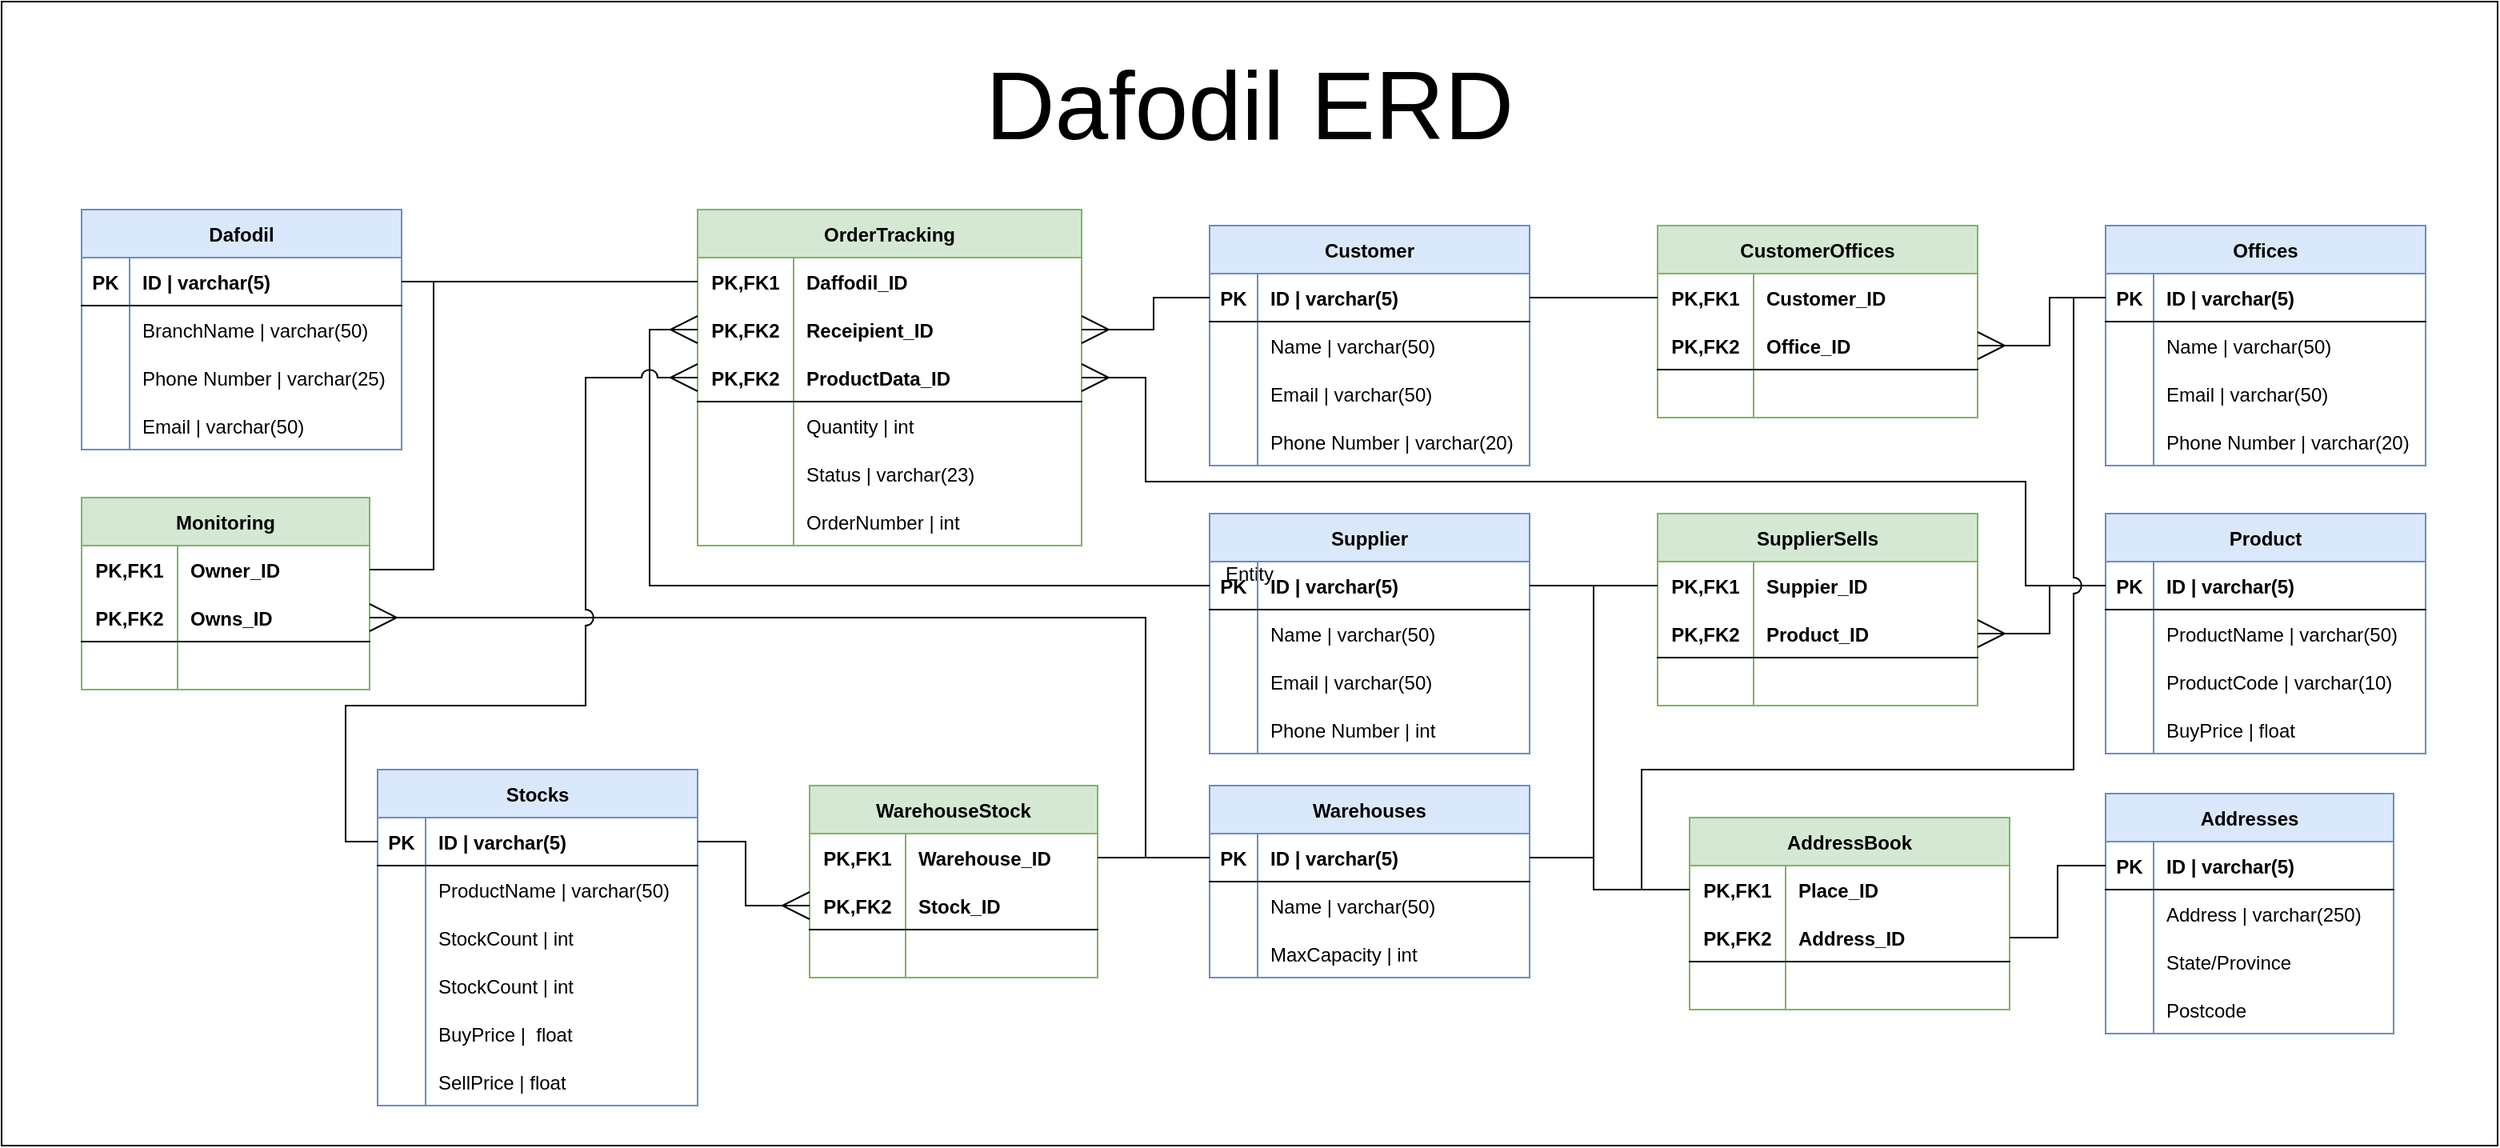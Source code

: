 <mxfile version="20.8.10" type="device"><diagram name="Page-1" id="R7ALOPLg-vh-awJIMA67"><mxGraphModel dx="3752" dy="1385" grid="1" gridSize="10" guides="1" tooltips="1" connect="1" arrows="1" fold="1" page="1" pageScale="1" pageWidth="850" pageHeight="1100" math="0" shadow="0"><root><mxCell id="0"/><mxCell id="1" parent="0"/><mxCell id="m99JynyPS58iggm-0j1O-631" value="Entity" style="whiteSpace=wrap;html=1;align=center;strokeColor=default;fillColor=default;backgroundOutline=1;" vertex="1" parent="1"><mxGeometry x="-800" y="330" width="1560" height="715" as="geometry"/></mxCell><mxCell id="m99JynyPS58iggm-0j1O-334" value="Monitoring" style="shape=table;startSize=30;container=1;collapsible=1;childLayout=tableLayout;fixedRows=1;rowLines=0;fontStyle=1;align=center;resizeLast=1;strokeColor=#82b366;fillColor=#d5e8d4;" vertex="1" parent="1"><mxGeometry x="-750" y="640" width="180" height="120" as="geometry"/></mxCell><mxCell id="m99JynyPS58iggm-0j1O-335" value="" style="shape=tableRow;horizontal=0;startSize=0;swimlaneHead=0;swimlaneBody=0;fillColor=none;collapsible=0;dropTarget=0;points=[[0,0.5],[1,0.5]];portConstraint=eastwest;top=0;left=0;right=0;bottom=0;strokeColor=default;" vertex="1" parent="m99JynyPS58iggm-0j1O-334"><mxGeometry y="30" width="180" height="30" as="geometry"/></mxCell><mxCell id="m99JynyPS58iggm-0j1O-336" value="PK,FK1" style="shape=partialRectangle;connectable=0;fillColor=none;top=0;left=0;bottom=0;right=0;fontStyle=1;overflow=hidden;strokeColor=default;" vertex="1" parent="m99JynyPS58iggm-0j1O-335"><mxGeometry width="60" height="30" as="geometry"><mxRectangle width="60" height="30" as="alternateBounds"/></mxGeometry></mxCell><mxCell id="m99JynyPS58iggm-0j1O-337" value="Owner_ID" style="shape=partialRectangle;connectable=0;fillColor=none;top=0;left=0;bottom=0;right=0;align=left;spacingLeft=6;fontStyle=1;overflow=hidden;strokeColor=default;" vertex="1" parent="m99JynyPS58iggm-0j1O-335"><mxGeometry x="60" width="120" height="30" as="geometry"><mxRectangle width="120" height="30" as="alternateBounds"/></mxGeometry></mxCell><mxCell id="m99JynyPS58iggm-0j1O-338" value="" style="shape=tableRow;horizontal=0;startSize=0;swimlaneHead=0;swimlaneBody=0;fillColor=none;collapsible=0;dropTarget=0;points=[[0,0.5],[1,0.5]];portConstraint=eastwest;top=0;left=0;right=0;bottom=1;strokeColor=default;" vertex="1" parent="m99JynyPS58iggm-0j1O-334"><mxGeometry y="60" width="180" height="30" as="geometry"/></mxCell><mxCell id="m99JynyPS58iggm-0j1O-339" value="PK,FK2" style="shape=partialRectangle;connectable=0;fillColor=none;top=0;left=0;bottom=0;right=0;fontStyle=1;overflow=hidden;strokeColor=default;" vertex="1" parent="m99JynyPS58iggm-0j1O-338"><mxGeometry width="60" height="30" as="geometry"><mxRectangle width="60" height="30" as="alternateBounds"/></mxGeometry></mxCell><mxCell id="m99JynyPS58iggm-0j1O-340" value="Owns_ID" style="shape=partialRectangle;connectable=0;fillColor=none;top=0;left=0;bottom=0;right=0;align=left;spacingLeft=6;fontStyle=1;overflow=hidden;strokeColor=default;" vertex="1" parent="m99JynyPS58iggm-0j1O-338"><mxGeometry x="60" width="120" height="30" as="geometry"><mxRectangle width="120" height="30" as="alternateBounds"/></mxGeometry></mxCell><mxCell id="m99JynyPS58iggm-0j1O-344" value="" style="shape=tableRow;horizontal=0;startSize=0;swimlaneHead=0;swimlaneBody=0;fillColor=none;collapsible=0;dropTarget=0;points=[[0,0.5],[1,0.5]];portConstraint=eastwest;top=0;left=0;right=0;bottom=0;strokeColor=default;" vertex="1" parent="m99JynyPS58iggm-0j1O-334"><mxGeometry y="90" width="180" height="30" as="geometry"/></mxCell><mxCell id="m99JynyPS58iggm-0j1O-345" value="" style="shape=partialRectangle;connectable=0;fillColor=none;top=0;left=0;bottom=0;right=0;editable=1;overflow=hidden;strokeColor=default;" vertex="1" parent="m99JynyPS58iggm-0j1O-344"><mxGeometry width="60" height="30" as="geometry"><mxRectangle width="60" height="30" as="alternateBounds"/></mxGeometry></mxCell><mxCell id="m99JynyPS58iggm-0j1O-346" value="" style="shape=partialRectangle;connectable=0;fillColor=none;top=0;left=0;bottom=0;right=0;align=left;spacingLeft=6;overflow=hidden;strokeColor=default;" vertex="1" parent="m99JynyPS58iggm-0j1O-344"><mxGeometry x="60" width="120" height="30" as="geometry"><mxRectangle width="120" height="30" as="alternateBounds"/></mxGeometry></mxCell><mxCell id="m99JynyPS58iggm-0j1O-347" value="Customer" style="shape=table;startSize=30;container=1;collapsible=1;childLayout=tableLayout;fixedRows=1;rowLines=0;fontStyle=1;align=center;resizeLast=1;strokeColor=#6c8ebf;fillColor=#dae8fc;" vertex="1" parent="1"><mxGeometry x="-45" y="470" width="200" height="150" as="geometry"/></mxCell><mxCell id="m99JynyPS58iggm-0j1O-348" value="" style="shape=tableRow;horizontal=0;startSize=0;swimlaneHead=0;swimlaneBody=0;fillColor=none;collapsible=0;dropTarget=0;points=[[0,0.5],[1,0.5]];portConstraint=eastwest;top=0;left=0;right=0;bottom=1;strokeColor=default;" vertex="1" parent="m99JynyPS58iggm-0j1O-347"><mxGeometry y="30" width="200" height="30" as="geometry"/></mxCell><mxCell id="m99JynyPS58iggm-0j1O-349" value="PK" style="shape=partialRectangle;connectable=0;fillColor=none;top=0;left=0;bottom=0;right=0;fontStyle=1;overflow=hidden;strokeColor=default;" vertex="1" parent="m99JynyPS58iggm-0j1O-348"><mxGeometry width="30" height="30" as="geometry"><mxRectangle width="30" height="30" as="alternateBounds"/></mxGeometry></mxCell><mxCell id="m99JynyPS58iggm-0j1O-350" value="ID | varchar(5)" style="shape=partialRectangle;connectable=0;fillColor=none;top=0;left=0;bottom=0;right=0;align=left;spacingLeft=6;fontStyle=1;overflow=hidden;strokeColor=default;" vertex="1" parent="m99JynyPS58iggm-0j1O-348"><mxGeometry x="30" width="170" height="30" as="geometry"><mxRectangle width="170" height="30" as="alternateBounds"/></mxGeometry></mxCell><mxCell id="m99JynyPS58iggm-0j1O-351" value="" style="shape=tableRow;horizontal=0;startSize=0;swimlaneHead=0;swimlaneBody=0;fillColor=none;collapsible=0;dropTarget=0;points=[[0,0.5],[1,0.5]];portConstraint=eastwest;top=0;left=0;right=0;bottom=0;strokeColor=default;" vertex="1" parent="m99JynyPS58iggm-0j1O-347"><mxGeometry y="60" width="200" height="30" as="geometry"/></mxCell><mxCell id="m99JynyPS58iggm-0j1O-352" value="" style="shape=partialRectangle;connectable=0;fillColor=none;top=0;left=0;bottom=0;right=0;editable=1;overflow=hidden;strokeColor=default;" vertex="1" parent="m99JynyPS58iggm-0j1O-351"><mxGeometry width="30" height="30" as="geometry"><mxRectangle width="30" height="30" as="alternateBounds"/></mxGeometry></mxCell><mxCell id="m99JynyPS58iggm-0j1O-353" value="Name | varchar(50)" style="shape=partialRectangle;connectable=0;fillColor=none;top=0;left=0;bottom=0;right=0;align=left;spacingLeft=6;overflow=hidden;strokeColor=default;" vertex="1" parent="m99JynyPS58iggm-0j1O-351"><mxGeometry x="30" width="170" height="30" as="geometry"><mxRectangle width="170" height="30" as="alternateBounds"/></mxGeometry></mxCell><mxCell id="m99JynyPS58iggm-0j1O-431" value="" style="shape=tableRow;horizontal=0;startSize=0;swimlaneHead=0;swimlaneBody=0;fillColor=none;collapsible=0;dropTarget=0;points=[[0,0.5],[1,0.5]];portConstraint=eastwest;top=0;left=0;right=0;bottom=0;strokeColor=default;" vertex="1" parent="m99JynyPS58iggm-0j1O-347"><mxGeometry y="90" width="200" height="30" as="geometry"/></mxCell><mxCell id="m99JynyPS58iggm-0j1O-432" value="" style="shape=partialRectangle;connectable=0;fillColor=none;top=0;left=0;bottom=0;right=0;editable=1;overflow=hidden;strokeColor=default;" vertex="1" parent="m99JynyPS58iggm-0j1O-431"><mxGeometry width="30" height="30" as="geometry"><mxRectangle width="30" height="30" as="alternateBounds"/></mxGeometry></mxCell><mxCell id="m99JynyPS58iggm-0j1O-433" value="Email | varchar(50)" style="shape=partialRectangle;connectable=0;fillColor=none;top=0;left=0;bottom=0;right=0;align=left;spacingLeft=6;overflow=hidden;strokeColor=default;" vertex="1" parent="m99JynyPS58iggm-0j1O-431"><mxGeometry x="30" width="170" height="30" as="geometry"><mxRectangle width="170" height="30" as="alternateBounds"/></mxGeometry></mxCell><mxCell id="m99JynyPS58iggm-0j1O-428" value="" style="shape=tableRow;horizontal=0;startSize=0;swimlaneHead=0;swimlaneBody=0;fillColor=none;collapsible=0;dropTarget=0;points=[[0,0.5],[1,0.5]];portConstraint=eastwest;top=0;left=0;right=0;bottom=0;strokeColor=default;" vertex="1" parent="m99JynyPS58iggm-0j1O-347"><mxGeometry y="120" width="200" height="30" as="geometry"/></mxCell><mxCell id="m99JynyPS58iggm-0j1O-429" value="" style="shape=partialRectangle;connectable=0;fillColor=none;top=0;left=0;bottom=0;right=0;editable=1;overflow=hidden;strokeColor=default;" vertex="1" parent="m99JynyPS58iggm-0j1O-428"><mxGeometry width="30" height="30" as="geometry"><mxRectangle width="30" height="30" as="alternateBounds"/></mxGeometry></mxCell><mxCell id="m99JynyPS58iggm-0j1O-430" value="Phone Number | varchar(20)" style="shape=partialRectangle;connectable=0;fillColor=none;top=0;left=0;bottom=0;right=0;align=left;spacingLeft=6;overflow=hidden;strokeColor=default;" vertex="1" parent="m99JynyPS58iggm-0j1O-428"><mxGeometry x="30" width="170" height="30" as="geometry"><mxRectangle width="170" height="30" as="alternateBounds"/></mxGeometry></mxCell><mxCell id="m99JynyPS58iggm-0j1O-373" value="Offices" style="shape=table;startSize=30;container=1;collapsible=1;childLayout=tableLayout;fixedRows=1;rowLines=0;fontStyle=1;align=center;resizeLast=1;strokeColor=#6c8ebf;fillColor=#dae8fc;" vertex="1" parent="1"><mxGeometry x="515" y="470" width="200" height="150" as="geometry"/></mxCell><mxCell id="m99JynyPS58iggm-0j1O-616" value="" style="shape=tableRow;horizontal=0;startSize=0;swimlaneHead=0;swimlaneBody=0;fillColor=none;collapsible=0;dropTarget=0;points=[[0,0.5],[1,0.5]];portConstraint=eastwest;top=0;left=0;right=0;bottom=1;strokeColor=default;" vertex="1" parent="m99JynyPS58iggm-0j1O-373"><mxGeometry y="30" width="200" height="30" as="geometry"/></mxCell><mxCell id="m99JynyPS58iggm-0j1O-617" value="PK" style="shape=partialRectangle;connectable=0;fillColor=none;top=0;left=0;bottom=0;right=0;fontStyle=1;overflow=hidden;strokeColor=default;" vertex="1" parent="m99JynyPS58iggm-0j1O-616"><mxGeometry width="30" height="30" as="geometry"><mxRectangle width="30" height="30" as="alternateBounds"/></mxGeometry></mxCell><mxCell id="m99JynyPS58iggm-0j1O-618" value="ID | varchar(5)" style="shape=partialRectangle;connectable=0;fillColor=none;top=0;left=0;bottom=0;right=0;align=left;spacingLeft=6;fontStyle=1;overflow=hidden;strokeColor=default;" vertex="1" parent="m99JynyPS58iggm-0j1O-616"><mxGeometry x="30" width="170" height="30" as="geometry"><mxRectangle width="170" height="30" as="alternateBounds"/></mxGeometry></mxCell><mxCell id="m99JynyPS58iggm-0j1O-613" value="" style="shape=tableRow;horizontal=0;startSize=0;swimlaneHead=0;swimlaneBody=0;fillColor=none;collapsible=0;dropTarget=0;points=[[0,0.5],[1,0.5]];portConstraint=eastwest;top=0;left=0;right=0;bottom=0;strokeColor=default;" vertex="1" parent="m99JynyPS58iggm-0j1O-373"><mxGeometry y="60" width="200" height="30" as="geometry"/></mxCell><mxCell id="m99JynyPS58iggm-0j1O-614" value="" style="shape=partialRectangle;connectable=0;fillColor=none;top=0;left=0;bottom=0;right=0;editable=1;overflow=hidden;strokeColor=default;" vertex="1" parent="m99JynyPS58iggm-0j1O-613"><mxGeometry width="30" height="30" as="geometry"><mxRectangle width="30" height="30" as="alternateBounds"/></mxGeometry></mxCell><mxCell id="m99JynyPS58iggm-0j1O-615" value="Name | varchar(50)" style="shape=partialRectangle;connectable=0;fillColor=none;top=0;left=0;bottom=0;right=0;align=left;spacingLeft=6;overflow=hidden;strokeColor=default;" vertex="1" parent="m99JynyPS58iggm-0j1O-613"><mxGeometry x="30" width="170" height="30" as="geometry"><mxRectangle width="170" height="30" as="alternateBounds"/></mxGeometry></mxCell><mxCell id="m99JynyPS58iggm-0j1O-610" value="" style="shape=tableRow;horizontal=0;startSize=0;swimlaneHead=0;swimlaneBody=0;fillColor=none;collapsible=0;dropTarget=0;points=[[0,0.5],[1,0.5]];portConstraint=eastwest;top=0;left=0;right=0;bottom=0;strokeColor=default;" vertex="1" parent="m99JynyPS58iggm-0j1O-373"><mxGeometry y="90" width="200" height="30" as="geometry"/></mxCell><mxCell id="m99JynyPS58iggm-0j1O-611" value="" style="shape=partialRectangle;connectable=0;fillColor=none;top=0;left=0;bottom=0;right=0;editable=1;overflow=hidden;strokeColor=default;" vertex="1" parent="m99JynyPS58iggm-0j1O-610"><mxGeometry width="30" height="30" as="geometry"><mxRectangle width="30" height="30" as="alternateBounds"/></mxGeometry></mxCell><mxCell id="m99JynyPS58iggm-0j1O-612" value="Email | varchar(50)" style="shape=partialRectangle;connectable=0;fillColor=none;top=0;left=0;bottom=0;right=0;align=left;spacingLeft=6;overflow=hidden;strokeColor=default;" vertex="1" parent="m99JynyPS58iggm-0j1O-610"><mxGeometry x="30" width="170" height="30" as="geometry"><mxRectangle width="170" height="30" as="alternateBounds"/></mxGeometry></mxCell><mxCell id="m99JynyPS58iggm-0j1O-607" value="" style="shape=tableRow;horizontal=0;startSize=0;swimlaneHead=0;swimlaneBody=0;fillColor=none;collapsible=0;dropTarget=0;points=[[0,0.5],[1,0.5]];portConstraint=eastwest;top=0;left=0;right=0;bottom=0;strokeColor=default;" vertex="1" parent="m99JynyPS58iggm-0j1O-373"><mxGeometry y="120" width="200" height="30" as="geometry"/></mxCell><mxCell id="m99JynyPS58iggm-0j1O-608" value="" style="shape=partialRectangle;connectable=0;fillColor=none;top=0;left=0;bottom=0;right=0;editable=1;overflow=hidden;strokeColor=default;" vertex="1" parent="m99JynyPS58iggm-0j1O-607"><mxGeometry width="30" height="30" as="geometry"><mxRectangle width="30" height="30" as="alternateBounds"/></mxGeometry></mxCell><mxCell id="m99JynyPS58iggm-0j1O-609" value="Phone Number | varchar(20)" style="shape=partialRectangle;connectable=0;fillColor=none;top=0;left=0;bottom=0;right=0;align=left;spacingLeft=6;overflow=hidden;strokeColor=default;" vertex="1" parent="m99JynyPS58iggm-0j1O-607"><mxGeometry x="30" width="170" height="30" as="geometry"><mxRectangle width="170" height="30" as="alternateBounds"/></mxGeometry></mxCell><mxCell id="m99JynyPS58iggm-0j1O-386" value="CustomerOffices" style="shape=table;startSize=30;container=1;collapsible=1;childLayout=tableLayout;fixedRows=1;rowLines=0;fontStyle=1;align=center;resizeLast=1;strokeColor=#82b366;fillColor=#d5e8d4;" vertex="1" parent="1"><mxGeometry x="235" y="470" width="200" height="120" as="geometry"/></mxCell><mxCell id="m99JynyPS58iggm-0j1O-387" value="" style="shape=tableRow;horizontal=0;startSize=0;swimlaneHead=0;swimlaneBody=0;fillColor=none;collapsible=0;dropTarget=0;points=[[0,0.5],[1,0.5]];portConstraint=eastwest;top=0;left=0;right=0;bottom=0;strokeColor=default;" vertex="1" parent="m99JynyPS58iggm-0j1O-386"><mxGeometry y="30" width="200" height="30" as="geometry"/></mxCell><mxCell id="m99JynyPS58iggm-0j1O-388" value="PK,FK1" style="shape=partialRectangle;connectable=0;fillColor=none;top=0;left=0;bottom=0;right=0;fontStyle=1;overflow=hidden;strokeColor=default;" vertex="1" parent="m99JynyPS58iggm-0j1O-387"><mxGeometry width="60" height="30" as="geometry"><mxRectangle width="60" height="30" as="alternateBounds"/></mxGeometry></mxCell><mxCell id="m99JynyPS58iggm-0j1O-389" value="Customer_ID" style="shape=partialRectangle;connectable=0;fillColor=none;top=0;left=0;bottom=0;right=0;align=left;spacingLeft=6;fontStyle=1;overflow=hidden;strokeColor=default;" vertex="1" parent="m99JynyPS58iggm-0j1O-387"><mxGeometry x="60" width="140" height="30" as="geometry"><mxRectangle width="140" height="30" as="alternateBounds"/></mxGeometry></mxCell><mxCell id="m99JynyPS58iggm-0j1O-390" value="" style="shape=tableRow;horizontal=0;startSize=0;swimlaneHead=0;swimlaneBody=0;fillColor=none;collapsible=0;dropTarget=0;points=[[0,0.5],[1,0.5]];portConstraint=eastwest;top=0;left=0;right=0;bottom=1;strokeColor=default;" vertex="1" parent="m99JynyPS58iggm-0j1O-386"><mxGeometry y="60" width="200" height="30" as="geometry"/></mxCell><mxCell id="m99JynyPS58iggm-0j1O-391" value="PK,FK2" style="shape=partialRectangle;connectable=0;fillColor=none;top=0;left=0;bottom=0;right=0;fontStyle=1;overflow=hidden;strokeColor=default;" vertex="1" parent="m99JynyPS58iggm-0j1O-390"><mxGeometry width="60" height="30" as="geometry"><mxRectangle width="60" height="30" as="alternateBounds"/></mxGeometry></mxCell><mxCell id="m99JynyPS58iggm-0j1O-392" value="Office_ID" style="shape=partialRectangle;connectable=0;fillColor=none;top=0;left=0;bottom=0;right=0;align=left;spacingLeft=6;fontStyle=1;overflow=hidden;strokeColor=default;" vertex="1" parent="m99JynyPS58iggm-0j1O-390"><mxGeometry x="60" width="140" height="30" as="geometry"><mxRectangle width="140" height="30" as="alternateBounds"/></mxGeometry></mxCell><mxCell id="m99JynyPS58iggm-0j1O-393" value="" style="shape=tableRow;horizontal=0;startSize=0;swimlaneHead=0;swimlaneBody=0;fillColor=none;collapsible=0;dropTarget=0;points=[[0,0.5],[1,0.5]];portConstraint=eastwest;top=0;left=0;right=0;bottom=0;strokeColor=default;" vertex="1" parent="m99JynyPS58iggm-0j1O-386"><mxGeometry y="90" width="200" height="30" as="geometry"/></mxCell><mxCell id="m99JynyPS58iggm-0j1O-394" value="" style="shape=partialRectangle;connectable=0;fillColor=none;top=0;left=0;bottom=0;right=0;editable=1;overflow=hidden;strokeColor=default;" vertex="1" parent="m99JynyPS58iggm-0j1O-393"><mxGeometry width="60" height="30" as="geometry"><mxRectangle width="60" height="30" as="alternateBounds"/></mxGeometry></mxCell><mxCell id="m99JynyPS58iggm-0j1O-395" value="" style="shape=partialRectangle;connectable=0;fillColor=none;top=0;left=0;bottom=0;right=0;align=left;spacingLeft=6;overflow=hidden;strokeColor=default;" vertex="1" parent="m99JynyPS58iggm-0j1O-393"><mxGeometry x="60" width="140" height="30" as="geometry"><mxRectangle width="140" height="30" as="alternateBounds"/></mxGeometry></mxCell><mxCell id="m99JynyPS58iggm-0j1O-400" style="edgeStyle=orthogonalEdgeStyle;rounded=0;orthogonalLoop=1;jettySize=auto;html=1;exitX=1;exitY=0.5;exitDx=0;exitDy=0;entryX=0;entryY=0.5;entryDx=0;entryDy=0;endArrow=none;endFill=0;endSize=15;" edge="1" parent="1" source="m99JynyPS58iggm-0j1O-348" target="m99JynyPS58iggm-0j1O-387"><mxGeometry relative="1" as="geometry"/></mxCell><mxCell id="m99JynyPS58iggm-0j1O-402" value="OrderTracking" style="shape=table;startSize=30;container=1;collapsible=1;childLayout=tableLayout;fixedRows=1;rowLines=0;fontStyle=1;align=center;resizeLast=1;strokeColor=#82b366;fillColor=#d5e8d4;" vertex="1" parent="1"><mxGeometry x="-365" y="460" width="240" height="210" as="geometry"/></mxCell><mxCell id="m99JynyPS58iggm-0j1O-403" value="" style="shape=tableRow;horizontal=0;startSize=0;swimlaneHead=0;swimlaneBody=0;fillColor=none;collapsible=0;dropTarget=0;points=[[0,0.5],[1,0.5]];portConstraint=eastwest;top=0;left=0;right=0;bottom=0;strokeColor=default;" vertex="1" parent="m99JynyPS58iggm-0j1O-402"><mxGeometry y="30" width="240" height="30" as="geometry"/></mxCell><mxCell id="m99JynyPS58iggm-0j1O-404" value="PK,FK1" style="shape=partialRectangle;connectable=0;fillColor=none;top=0;left=0;bottom=0;right=0;fontStyle=1;overflow=hidden;strokeColor=default;" vertex="1" parent="m99JynyPS58iggm-0j1O-403"><mxGeometry width="60" height="30" as="geometry"><mxRectangle width="60" height="30" as="alternateBounds"/></mxGeometry></mxCell><mxCell id="m99JynyPS58iggm-0j1O-405" value="Daffodil_ID" style="shape=partialRectangle;connectable=0;fillColor=none;top=0;left=0;bottom=0;right=0;align=left;spacingLeft=6;fontStyle=1;overflow=hidden;strokeColor=default;" vertex="1" parent="m99JynyPS58iggm-0j1O-403"><mxGeometry x="60" width="180" height="30" as="geometry"><mxRectangle width="180" height="30" as="alternateBounds"/></mxGeometry></mxCell><mxCell id="m99JynyPS58iggm-0j1O-406" value="" style="shape=tableRow;horizontal=0;startSize=0;swimlaneHead=0;swimlaneBody=0;fillColor=none;collapsible=0;dropTarget=0;points=[[0,0.5],[1,0.5]];portConstraint=eastwest;top=0;left=0;right=0;bottom=0;strokeColor=default;" vertex="1" parent="m99JynyPS58iggm-0j1O-402"><mxGeometry y="60" width="240" height="30" as="geometry"/></mxCell><mxCell id="m99JynyPS58iggm-0j1O-407" value="PK,FK2" style="shape=partialRectangle;connectable=0;fillColor=none;top=0;left=0;bottom=0;right=0;fontStyle=1;overflow=hidden;strokeColor=default;" vertex="1" parent="m99JynyPS58iggm-0j1O-406"><mxGeometry width="60" height="30" as="geometry"><mxRectangle width="60" height="30" as="alternateBounds"/></mxGeometry></mxCell><mxCell id="m99JynyPS58iggm-0j1O-408" value="Receipient_ID" style="shape=partialRectangle;connectable=0;fillColor=none;top=0;left=0;bottom=0;right=0;align=left;spacingLeft=6;fontStyle=1;overflow=hidden;strokeColor=default;" vertex="1" parent="m99JynyPS58iggm-0j1O-406"><mxGeometry x="60" width="180" height="30" as="geometry"><mxRectangle width="180" height="30" as="alternateBounds"/></mxGeometry></mxCell><mxCell id="m99JynyPS58iggm-0j1O-626" value="" style="shape=tableRow;horizontal=0;startSize=0;swimlaneHead=0;swimlaneBody=0;fillColor=none;collapsible=0;dropTarget=0;points=[[0,0.5],[1,0.5]];portConstraint=eastwest;top=0;left=0;right=0;bottom=1;strokeColor=default;" vertex="1" parent="m99JynyPS58iggm-0j1O-402"><mxGeometry y="90" width="240" height="30" as="geometry"/></mxCell><mxCell id="m99JynyPS58iggm-0j1O-627" value="PK,FK2" style="shape=partialRectangle;connectable=0;fillColor=none;top=0;left=0;bottom=0;right=0;fontStyle=1;overflow=hidden;strokeColor=default;" vertex="1" parent="m99JynyPS58iggm-0j1O-626"><mxGeometry width="60" height="30" as="geometry"><mxRectangle width="60" height="30" as="alternateBounds"/></mxGeometry></mxCell><mxCell id="m99JynyPS58iggm-0j1O-628" value="ProductData_ID" style="shape=partialRectangle;connectable=0;fillColor=none;top=0;left=0;bottom=0;right=0;align=left;spacingLeft=6;fontStyle=1;overflow=hidden;strokeColor=default;" vertex="1" parent="m99JynyPS58iggm-0j1O-626"><mxGeometry x="60" width="180" height="30" as="geometry"><mxRectangle width="180" height="30" as="alternateBounds"/></mxGeometry></mxCell><mxCell id="m99JynyPS58iggm-0j1O-586" value="" style="shape=tableRow;horizontal=0;startSize=0;swimlaneHead=0;swimlaneBody=0;fillColor=none;collapsible=0;dropTarget=0;points=[[0,0.5],[1,0.5]];portConstraint=eastwest;top=0;left=0;right=0;bottom=0;strokeColor=default;" vertex="1" parent="m99JynyPS58iggm-0j1O-402"><mxGeometry y="120" width="240" height="30" as="geometry"/></mxCell><mxCell id="m99JynyPS58iggm-0j1O-587" value="" style="shape=partialRectangle;connectable=0;fillColor=none;top=0;left=0;bottom=0;right=0;editable=1;overflow=hidden;strokeColor=default;" vertex="1" parent="m99JynyPS58iggm-0j1O-586"><mxGeometry width="60" height="30" as="geometry"><mxRectangle width="60" height="30" as="alternateBounds"/></mxGeometry></mxCell><mxCell id="m99JynyPS58iggm-0j1O-588" value="Quantity | int" style="shape=partialRectangle;connectable=0;fillColor=none;top=0;left=0;bottom=0;right=0;align=left;spacingLeft=6;overflow=hidden;strokeColor=default;" vertex="1" parent="m99JynyPS58iggm-0j1O-586"><mxGeometry x="60" width="180" height="30" as="geometry"><mxRectangle width="180" height="30" as="alternateBounds"/></mxGeometry></mxCell><mxCell id="m99JynyPS58iggm-0j1O-589" value="" style="shape=tableRow;horizontal=0;startSize=0;swimlaneHead=0;swimlaneBody=0;fillColor=none;collapsible=0;dropTarget=0;points=[[0,0.5],[1,0.5]];portConstraint=eastwest;top=0;left=0;right=0;bottom=0;strokeColor=default;" vertex="1" parent="m99JynyPS58iggm-0j1O-402"><mxGeometry y="150" width="240" height="30" as="geometry"/></mxCell><mxCell id="m99JynyPS58iggm-0j1O-590" value="" style="shape=partialRectangle;connectable=0;fillColor=none;top=0;left=0;bottom=0;right=0;editable=1;overflow=hidden;strokeColor=default;" vertex="1" parent="m99JynyPS58iggm-0j1O-589"><mxGeometry width="60" height="30" as="geometry"><mxRectangle width="60" height="30" as="alternateBounds"/></mxGeometry></mxCell><mxCell id="m99JynyPS58iggm-0j1O-591" value="Status | varchar(23)" style="shape=partialRectangle;connectable=0;fillColor=none;top=0;left=0;bottom=0;right=0;align=left;spacingLeft=6;overflow=hidden;strokeColor=default;" vertex="1" parent="m99JynyPS58iggm-0j1O-589"><mxGeometry x="60" width="180" height="30" as="geometry"><mxRectangle width="180" height="30" as="alternateBounds"/></mxGeometry></mxCell><mxCell id="m99JynyPS58iggm-0j1O-354" value="" style="shape=tableRow;horizontal=0;startSize=0;swimlaneHead=0;swimlaneBody=0;fillColor=none;collapsible=0;dropTarget=0;points=[[0,0.5],[1,0.5]];portConstraint=eastwest;top=0;left=0;right=0;bottom=0;strokeColor=default;" vertex="1" parent="m99JynyPS58iggm-0j1O-402"><mxGeometry y="180" width="240" height="30" as="geometry"/></mxCell><mxCell id="m99JynyPS58iggm-0j1O-355" value="" style="shape=partialRectangle;connectable=0;fillColor=none;top=0;left=0;bottom=0;right=0;editable=1;overflow=hidden;strokeColor=default;" vertex="1" parent="m99JynyPS58iggm-0j1O-354"><mxGeometry width="60" height="30" as="geometry"><mxRectangle width="60" height="30" as="alternateBounds"/></mxGeometry></mxCell><mxCell id="m99JynyPS58iggm-0j1O-356" value="OrderNumber | int" style="shape=partialRectangle;connectable=0;fillColor=none;top=0;left=0;bottom=0;right=0;align=left;spacingLeft=6;overflow=hidden;strokeColor=default;" vertex="1" parent="m99JynyPS58iggm-0j1O-354"><mxGeometry x="60" width="180" height="30" as="geometry"><mxRectangle width="180" height="30" as="alternateBounds"/></mxGeometry></mxCell><mxCell id="m99JynyPS58iggm-0j1O-415" value="Addresses" style="shape=table;startSize=30;container=1;collapsible=1;childLayout=tableLayout;fixedRows=1;rowLines=0;fontStyle=1;align=center;resizeLast=1;strokeColor=#6c8ebf;fillColor=#dae8fc;" vertex="1" parent="1"><mxGeometry x="515" y="825" width="180" height="150" as="geometry"/></mxCell><mxCell id="m99JynyPS58iggm-0j1O-416" value="" style="shape=tableRow;horizontal=0;startSize=0;swimlaneHead=0;swimlaneBody=0;fillColor=none;collapsible=0;dropTarget=0;points=[[0,0.5],[1,0.5]];portConstraint=eastwest;top=0;left=0;right=0;bottom=1;strokeColor=default;" vertex="1" parent="m99JynyPS58iggm-0j1O-415"><mxGeometry y="30" width="180" height="30" as="geometry"/></mxCell><mxCell id="m99JynyPS58iggm-0j1O-417" value="PK" style="shape=partialRectangle;connectable=0;fillColor=none;top=0;left=0;bottom=0;right=0;fontStyle=1;overflow=hidden;strokeColor=default;" vertex="1" parent="m99JynyPS58iggm-0j1O-416"><mxGeometry width="30" height="30" as="geometry"><mxRectangle width="30" height="30" as="alternateBounds"/></mxGeometry></mxCell><mxCell id="m99JynyPS58iggm-0j1O-418" value="ID | varchar(5)" style="shape=partialRectangle;connectable=0;fillColor=none;top=0;left=0;bottom=0;right=0;align=left;spacingLeft=6;fontStyle=1;overflow=hidden;strokeColor=default;" vertex="1" parent="m99JynyPS58iggm-0j1O-416"><mxGeometry x="30" width="150" height="30" as="geometry"><mxRectangle width="150" height="30" as="alternateBounds"/></mxGeometry></mxCell><mxCell id="m99JynyPS58iggm-0j1O-419" value="" style="shape=tableRow;horizontal=0;startSize=0;swimlaneHead=0;swimlaneBody=0;fillColor=none;collapsible=0;dropTarget=0;points=[[0,0.5],[1,0.5]];portConstraint=eastwest;top=0;left=0;right=0;bottom=0;strokeColor=default;" vertex="1" parent="m99JynyPS58iggm-0j1O-415"><mxGeometry y="60" width="180" height="30" as="geometry"/></mxCell><mxCell id="m99JynyPS58iggm-0j1O-420" value="" style="shape=partialRectangle;connectable=0;fillColor=none;top=0;left=0;bottom=0;right=0;editable=1;overflow=hidden;strokeColor=default;" vertex="1" parent="m99JynyPS58iggm-0j1O-419"><mxGeometry width="30" height="30" as="geometry"><mxRectangle width="30" height="30" as="alternateBounds"/></mxGeometry></mxCell><mxCell id="m99JynyPS58iggm-0j1O-421" value="Address | varchar(250)" style="shape=partialRectangle;connectable=0;fillColor=none;top=0;left=0;bottom=0;right=0;align=left;spacingLeft=6;overflow=hidden;strokeColor=default;" vertex="1" parent="m99JynyPS58iggm-0j1O-419"><mxGeometry x="30" width="150" height="30" as="geometry"><mxRectangle width="150" height="30" as="alternateBounds"/></mxGeometry></mxCell><mxCell id="m99JynyPS58iggm-0j1O-425" value="" style="shape=tableRow;horizontal=0;startSize=0;swimlaneHead=0;swimlaneBody=0;fillColor=none;collapsible=0;dropTarget=0;points=[[0,0.5],[1,0.5]];portConstraint=eastwest;top=0;left=0;right=0;bottom=0;strokeColor=default;" vertex="1" parent="m99JynyPS58iggm-0j1O-415"><mxGeometry y="90" width="180" height="30" as="geometry"/></mxCell><mxCell id="m99JynyPS58iggm-0j1O-426" value="" style="shape=partialRectangle;connectable=0;fillColor=none;top=0;left=0;bottom=0;right=0;editable=1;overflow=hidden;strokeColor=default;" vertex="1" parent="m99JynyPS58iggm-0j1O-425"><mxGeometry width="30" height="30" as="geometry"><mxRectangle width="30" height="30" as="alternateBounds"/></mxGeometry></mxCell><mxCell id="m99JynyPS58iggm-0j1O-427" value="State/Province" style="shape=partialRectangle;connectable=0;fillColor=none;top=0;left=0;bottom=0;right=0;align=left;spacingLeft=6;overflow=hidden;strokeColor=default;" vertex="1" parent="m99JynyPS58iggm-0j1O-425"><mxGeometry x="30" width="150" height="30" as="geometry"><mxRectangle width="150" height="30" as="alternateBounds"/></mxGeometry></mxCell><mxCell id="m99JynyPS58iggm-0j1O-422" value="" style="shape=tableRow;horizontal=0;startSize=0;swimlaneHead=0;swimlaneBody=0;fillColor=none;collapsible=0;dropTarget=0;points=[[0,0.5],[1,0.5]];portConstraint=eastwest;top=0;left=0;right=0;bottom=0;strokeColor=default;" vertex="1" parent="m99JynyPS58iggm-0j1O-415"><mxGeometry y="120" width="180" height="30" as="geometry"/></mxCell><mxCell id="m99JynyPS58iggm-0j1O-423" value="" style="shape=partialRectangle;connectable=0;fillColor=none;top=0;left=0;bottom=0;right=0;editable=1;overflow=hidden;strokeColor=default;" vertex="1" parent="m99JynyPS58iggm-0j1O-422"><mxGeometry width="30" height="30" as="geometry"><mxRectangle width="30" height="30" as="alternateBounds"/></mxGeometry></mxCell><mxCell id="m99JynyPS58iggm-0j1O-424" value="Postcode" style="shape=partialRectangle;connectable=0;fillColor=none;top=0;left=0;bottom=0;right=0;align=left;spacingLeft=6;overflow=hidden;strokeColor=default;" vertex="1" parent="m99JynyPS58iggm-0j1O-422"><mxGeometry x="30" width="150" height="30" as="geometry"><mxRectangle width="150" height="30" as="alternateBounds"/></mxGeometry></mxCell><mxCell id="m99JynyPS58iggm-0j1O-434" style="edgeStyle=orthogonalEdgeStyle;rounded=0;orthogonalLoop=1;jettySize=auto;html=1;exitX=0;exitY=0.5;exitDx=0;exitDy=0;entryX=1;entryY=0.5;entryDx=0;entryDy=0;endArrow=ERmany;endFill=0;endSize=15;" edge="1" parent="1" source="m99JynyPS58iggm-0j1O-348" target="m99JynyPS58iggm-0j1O-406"><mxGeometry relative="1" as="geometry"/></mxCell><mxCell id="m99JynyPS58iggm-0j1O-435" value="Dafodil" style="shape=table;startSize=30;container=1;collapsible=1;childLayout=tableLayout;fixedRows=1;rowLines=0;fontStyle=1;align=center;resizeLast=1;strokeColor=#6c8ebf;fillColor=#dae8fc;" vertex="1" parent="1"><mxGeometry x="-750" y="460" width="200" height="150" as="geometry"/></mxCell><mxCell id="m99JynyPS58iggm-0j1O-436" value="" style="shape=tableRow;horizontal=0;startSize=0;swimlaneHead=0;swimlaneBody=0;fillColor=none;collapsible=0;dropTarget=0;points=[[0,0.5],[1,0.5]];portConstraint=eastwest;top=0;left=0;right=0;bottom=1;strokeColor=default;" vertex="1" parent="m99JynyPS58iggm-0j1O-435"><mxGeometry y="30" width="200" height="30" as="geometry"/></mxCell><mxCell id="m99JynyPS58iggm-0j1O-437" value="PK" style="shape=partialRectangle;connectable=0;fillColor=none;top=0;left=0;bottom=0;right=0;fontStyle=1;overflow=hidden;strokeColor=default;" vertex="1" parent="m99JynyPS58iggm-0j1O-436"><mxGeometry width="30" height="30" as="geometry"><mxRectangle width="30" height="30" as="alternateBounds"/></mxGeometry></mxCell><mxCell id="m99JynyPS58iggm-0j1O-438" value="ID | varchar(5)" style="shape=partialRectangle;connectable=0;fillColor=none;top=0;left=0;bottom=0;right=0;align=left;spacingLeft=6;fontStyle=1;overflow=hidden;strokeColor=default;" vertex="1" parent="m99JynyPS58iggm-0j1O-436"><mxGeometry x="30" width="170" height="30" as="geometry"><mxRectangle width="170" height="30" as="alternateBounds"/></mxGeometry></mxCell><mxCell id="m99JynyPS58iggm-0j1O-439" value="" style="shape=tableRow;horizontal=0;startSize=0;swimlaneHead=0;swimlaneBody=0;fillColor=none;collapsible=0;dropTarget=0;points=[[0,0.5],[1,0.5]];portConstraint=eastwest;top=0;left=0;right=0;bottom=0;strokeColor=default;" vertex="1" parent="m99JynyPS58iggm-0j1O-435"><mxGeometry y="60" width="200" height="30" as="geometry"/></mxCell><mxCell id="m99JynyPS58iggm-0j1O-440" value="" style="shape=partialRectangle;connectable=0;fillColor=none;top=0;left=0;bottom=0;right=0;editable=1;overflow=hidden;strokeColor=default;" vertex="1" parent="m99JynyPS58iggm-0j1O-439"><mxGeometry width="30" height="30" as="geometry"><mxRectangle width="30" height="30" as="alternateBounds"/></mxGeometry></mxCell><mxCell id="m99JynyPS58iggm-0j1O-441" value="BranchName | varchar(50)" style="shape=partialRectangle;connectable=0;fillColor=none;top=0;left=0;bottom=0;right=0;align=left;spacingLeft=6;overflow=hidden;strokeColor=default;" vertex="1" parent="m99JynyPS58iggm-0j1O-439"><mxGeometry x="30" width="170" height="30" as="geometry"><mxRectangle width="170" height="30" as="alternateBounds"/></mxGeometry></mxCell><mxCell id="m99JynyPS58iggm-0j1O-442" value="" style="shape=tableRow;horizontal=0;startSize=0;swimlaneHead=0;swimlaneBody=0;fillColor=none;collapsible=0;dropTarget=0;points=[[0,0.5],[1,0.5]];portConstraint=eastwest;top=0;left=0;right=0;bottom=0;strokeColor=default;" vertex="1" parent="m99JynyPS58iggm-0j1O-435"><mxGeometry y="90" width="200" height="30" as="geometry"/></mxCell><mxCell id="m99JynyPS58iggm-0j1O-443" value="" style="shape=partialRectangle;connectable=0;fillColor=none;top=0;left=0;bottom=0;right=0;editable=1;overflow=hidden;strokeColor=default;" vertex="1" parent="m99JynyPS58iggm-0j1O-442"><mxGeometry width="30" height="30" as="geometry"><mxRectangle width="30" height="30" as="alternateBounds"/></mxGeometry></mxCell><mxCell id="m99JynyPS58iggm-0j1O-444" value="Phone Number | varchar(25)" style="shape=partialRectangle;connectable=0;fillColor=none;top=0;left=0;bottom=0;right=0;align=left;spacingLeft=6;overflow=hidden;strokeColor=default;" vertex="1" parent="m99JynyPS58iggm-0j1O-442"><mxGeometry x="30" width="170" height="30" as="geometry"><mxRectangle width="170" height="30" as="alternateBounds"/></mxGeometry></mxCell><mxCell id="m99JynyPS58iggm-0j1O-445" value="" style="shape=tableRow;horizontal=0;startSize=0;swimlaneHead=0;swimlaneBody=0;fillColor=none;collapsible=0;dropTarget=0;points=[[0,0.5],[1,0.5]];portConstraint=eastwest;top=0;left=0;right=0;bottom=0;strokeColor=default;" vertex="1" parent="m99JynyPS58iggm-0j1O-435"><mxGeometry y="120" width="200" height="30" as="geometry"/></mxCell><mxCell id="m99JynyPS58iggm-0j1O-446" value="" style="shape=partialRectangle;connectable=0;fillColor=none;top=0;left=0;bottom=0;right=0;editable=1;overflow=hidden;strokeColor=default;" vertex="1" parent="m99JynyPS58iggm-0j1O-445"><mxGeometry width="30" height="30" as="geometry"><mxRectangle width="30" height="30" as="alternateBounds"/></mxGeometry></mxCell><mxCell id="m99JynyPS58iggm-0j1O-447" value="Email | varchar(50)" style="shape=partialRectangle;connectable=0;fillColor=none;top=0;left=0;bottom=0;right=0;align=left;spacingLeft=6;overflow=hidden;strokeColor=default;" vertex="1" parent="m99JynyPS58iggm-0j1O-445"><mxGeometry x="30" width="170" height="30" as="geometry"><mxRectangle width="170" height="30" as="alternateBounds"/></mxGeometry></mxCell><mxCell id="m99JynyPS58iggm-0j1O-448" style="edgeStyle=orthogonalEdgeStyle;rounded=0;orthogonalLoop=1;jettySize=auto;html=1;exitX=1;exitY=0.5;exitDx=0;exitDy=0;endArrow=none;endFill=0;endSize=15;" edge="1" parent="1" source="m99JynyPS58iggm-0j1O-436" target="m99JynyPS58iggm-0j1O-403"><mxGeometry relative="1" as="geometry"/></mxCell><mxCell id="m99JynyPS58iggm-0j1O-463" value="Supplier" style="shape=table;startSize=30;container=1;collapsible=1;childLayout=tableLayout;fixedRows=1;rowLines=0;fontStyle=1;align=center;resizeLast=1;strokeColor=#6c8ebf;fillColor=#dae8fc;" vertex="1" parent="1"><mxGeometry x="-45" y="650" width="200" height="150" as="geometry"/></mxCell><mxCell id="m99JynyPS58iggm-0j1O-464" value="" style="shape=tableRow;horizontal=0;startSize=0;swimlaneHead=0;swimlaneBody=0;fillColor=none;collapsible=0;dropTarget=0;points=[[0,0.5],[1,0.5]];portConstraint=eastwest;top=0;left=0;right=0;bottom=1;strokeColor=default;" vertex="1" parent="m99JynyPS58iggm-0j1O-463"><mxGeometry y="30" width="200" height="30" as="geometry"/></mxCell><mxCell id="m99JynyPS58iggm-0j1O-465" value="PK" style="shape=partialRectangle;connectable=0;fillColor=none;top=0;left=0;bottom=0;right=0;fontStyle=1;overflow=hidden;strokeColor=default;" vertex="1" parent="m99JynyPS58iggm-0j1O-464"><mxGeometry width="30" height="30" as="geometry"><mxRectangle width="30" height="30" as="alternateBounds"/></mxGeometry></mxCell><mxCell id="m99JynyPS58iggm-0j1O-466" value="ID | varchar(5)" style="shape=partialRectangle;connectable=0;fillColor=none;top=0;left=0;bottom=0;right=0;align=left;spacingLeft=6;fontStyle=1;overflow=hidden;strokeColor=default;" vertex="1" parent="m99JynyPS58iggm-0j1O-464"><mxGeometry x="30" width="170" height="30" as="geometry"><mxRectangle width="170" height="30" as="alternateBounds"/></mxGeometry></mxCell><mxCell id="m99JynyPS58iggm-0j1O-467" value="" style="shape=tableRow;horizontal=0;startSize=0;swimlaneHead=0;swimlaneBody=0;fillColor=none;collapsible=0;dropTarget=0;points=[[0,0.5],[1,0.5]];portConstraint=eastwest;top=0;left=0;right=0;bottom=0;strokeColor=default;" vertex="1" parent="m99JynyPS58iggm-0j1O-463"><mxGeometry y="60" width="200" height="30" as="geometry"/></mxCell><mxCell id="m99JynyPS58iggm-0j1O-468" value="" style="shape=partialRectangle;connectable=0;fillColor=none;top=0;left=0;bottom=0;right=0;editable=1;overflow=hidden;strokeColor=default;" vertex="1" parent="m99JynyPS58iggm-0j1O-467"><mxGeometry width="30" height="30" as="geometry"><mxRectangle width="30" height="30" as="alternateBounds"/></mxGeometry></mxCell><mxCell id="m99JynyPS58iggm-0j1O-469" value="Name | varchar(50)" style="shape=partialRectangle;connectable=0;fillColor=none;top=0;left=0;bottom=0;right=0;align=left;spacingLeft=6;overflow=hidden;strokeColor=default;" vertex="1" parent="m99JynyPS58iggm-0j1O-467"><mxGeometry x="30" width="170" height="30" as="geometry"><mxRectangle width="170" height="30" as="alternateBounds"/></mxGeometry></mxCell><mxCell id="m99JynyPS58iggm-0j1O-473" value="" style="shape=tableRow;horizontal=0;startSize=0;swimlaneHead=0;swimlaneBody=0;fillColor=none;collapsible=0;dropTarget=0;points=[[0,0.5],[1,0.5]];portConstraint=eastwest;top=0;left=0;right=0;bottom=0;strokeColor=default;" vertex="1" parent="m99JynyPS58iggm-0j1O-463"><mxGeometry y="90" width="200" height="30" as="geometry"/></mxCell><mxCell id="m99JynyPS58iggm-0j1O-474" value="" style="shape=partialRectangle;connectable=0;fillColor=none;top=0;left=0;bottom=0;right=0;editable=1;overflow=hidden;strokeColor=default;" vertex="1" parent="m99JynyPS58iggm-0j1O-473"><mxGeometry width="30" height="30" as="geometry"><mxRectangle width="30" height="30" as="alternateBounds"/></mxGeometry></mxCell><mxCell id="m99JynyPS58iggm-0j1O-475" value="Email | varchar(50)" style="shape=partialRectangle;connectable=0;fillColor=none;top=0;left=0;bottom=0;right=0;align=left;spacingLeft=6;overflow=hidden;strokeColor=default;" vertex="1" parent="m99JynyPS58iggm-0j1O-473"><mxGeometry x="30" width="170" height="30" as="geometry"><mxRectangle width="170" height="30" as="alternateBounds"/></mxGeometry></mxCell><mxCell id="m99JynyPS58iggm-0j1O-470" value="" style="shape=tableRow;horizontal=0;startSize=0;swimlaneHead=0;swimlaneBody=0;fillColor=none;collapsible=0;dropTarget=0;points=[[0,0.5],[1,0.5]];portConstraint=eastwest;top=0;left=0;right=0;bottom=0;strokeColor=default;" vertex="1" parent="m99JynyPS58iggm-0j1O-463"><mxGeometry y="120" width="200" height="30" as="geometry"/></mxCell><mxCell id="m99JynyPS58iggm-0j1O-471" value="" style="shape=partialRectangle;connectable=0;fillColor=none;top=0;left=0;bottom=0;right=0;editable=1;overflow=hidden;strokeColor=default;" vertex="1" parent="m99JynyPS58iggm-0j1O-470"><mxGeometry width="30" height="30" as="geometry"><mxRectangle width="30" height="30" as="alternateBounds"/></mxGeometry></mxCell><mxCell id="m99JynyPS58iggm-0j1O-472" value="Phone Number | int" style="shape=partialRectangle;connectable=0;fillColor=none;top=0;left=0;bottom=0;right=0;align=left;spacingLeft=6;overflow=hidden;strokeColor=default;" vertex="1" parent="m99JynyPS58iggm-0j1O-470"><mxGeometry x="30" width="170" height="30" as="geometry"><mxRectangle width="170" height="30" as="alternateBounds"/></mxGeometry></mxCell><mxCell id="m99JynyPS58iggm-0j1O-476" style="edgeStyle=orthogonalEdgeStyle;rounded=0;orthogonalLoop=1;jettySize=auto;html=1;exitX=0;exitY=0.5;exitDx=0;exitDy=0;entryX=0;entryY=0.5;entryDx=0;entryDy=0;endArrow=ERmany;endFill=0;endSize=15;" edge="1" parent="1" source="m99JynyPS58iggm-0j1O-464" target="m99JynyPS58iggm-0j1O-406"><mxGeometry relative="1" as="geometry"/></mxCell><mxCell id="m99JynyPS58iggm-0j1O-477" value="Product" style="shape=table;startSize=30;container=1;collapsible=1;childLayout=tableLayout;fixedRows=1;rowLines=0;fontStyle=1;align=center;resizeLast=1;strokeColor=#6c8ebf;fillColor=#dae8fc;" vertex="1" parent="1"><mxGeometry x="515" y="650" width="200" height="150" as="geometry"/></mxCell><mxCell id="m99JynyPS58iggm-0j1O-478" value="" style="shape=tableRow;horizontal=0;startSize=0;swimlaneHead=0;swimlaneBody=0;fillColor=none;collapsible=0;dropTarget=0;points=[[0,0.5],[1,0.5]];portConstraint=eastwest;top=0;left=0;right=0;bottom=1;strokeColor=default;" vertex="1" parent="m99JynyPS58iggm-0j1O-477"><mxGeometry y="30" width="200" height="30" as="geometry"/></mxCell><mxCell id="m99JynyPS58iggm-0j1O-479" value="PK" style="shape=partialRectangle;connectable=0;fillColor=none;top=0;left=0;bottom=0;right=0;fontStyle=1;overflow=hidden;strokeColor=default;" vertex="1" parent="m99JynyPS58iggm-0j1O-478"><mxGeometry width="30" height="30" as="geometry"><mxRectangle width="30" height="30" as="alternateBounds"/></mxGeometry></mxCell><mxCell id="m99JynyPS58iggm-0j1O-480" value="ID | varchar(5)" style="shape=partialRectangle;connectable=0;fillColor=none;top=0;left=0;bottom=0;right=0;align=left;spacingLeft=6;fontStyle=1;overflow=hidden;strokeColor=default;" vertex="1" parent="m99JynyPS58iggm-0j1O-478"><mxGeometry x="30" width="170" height="30" as="geometry"><mxRectangle width="170" height="30" as="alternateBounds"/></mxGeometry></mxCell><mxCell id="m99JynyPS58iggm-0j1O-481" value="" style="shape=tableRow;horizontal=0;startSize=0;swimlaneHead=0;swimlaneBody=0;fillColor=none;collapsible=0;dropTarget=0;points=[[0,0.5],[1,0.5]];portConstraint=eastwest;top=0;left=0;right=0;bottom=0;strokeColor=default;" vertex="1" parent="m99JynyPS58iggm-0j1O-477"><mxGeometry y="60" width="200" height="30" as="geometry"/></mxCell><mxCell id="m99JynyPS58iggm-0j1O-482" value="" style="shape=partialRectangle;connectable=0;fillColor=none;top=0;left=0;bottom=0;right=0;editable=1;overflow=hidden;strokeColor=default;" vertex="1" parent="m99JynyPS58iggm-0j1O-481"><mxGeometry width="30" height="30" as="geometry"><mxRectangle width="30" height="30" as="alternateBounds"/></mxGeometry></mxCell><mxCell id="m99JynyPS58iggm-0j1O-483" value="ProductName | varchar(50)" style="shape=partialRectangle;connectable=0;fillColor=none;top=0;left=0;bottom=0;right=0;align=left;spacingLeft=6;overflow=hidden;strokeColor=default;" vertex="1" parent="m99JynyPS58iggm-0j1O-481"><mxGeometry x="30" width="170" height="30" as="geometry"><mxRectangle width="170" height="30" as="alternateBounds"/></mxGeometry></mxCell><mxCell id="m99JynyPS58iggm-0j1O-529" value="" style="shape=tableRow;horizontal=0;startSize=0;swimlaneHead=0;swimlaneBody=0;fillColor=none;collapsible=0;dropTarget=0;points=[[0,0.5],[1,0.5]];portConstraint=eastwest;top=0;left=0;right=0;bottom=0;strokeColor=default;" vertex="1" parent="m99JynyPS58iggm-0j1O-477"><mxGeometry y="90" width="200" height="30" as="geometry"/></mxCell><mxCell id="m99JynyPS58iggm-0j1O-530" value="" style="shape=partialRectangle;connectable=0;fillColor=none;top=0;left=0;bottom=0;right=0;editable=1;overflow=hidden;strokeColor=default;" vertex="1" parent="m99JynyPS58iggm-0j1O-529"><mxGeometry width="30" height="30" as="geometry"><mxRectangle width="30" height="30" as="alternateBounds"/></mxGeometry></mxCell><mxCell id="m99JynyPS58iggm-0j1O-531" value="ProductCode | varchar(10)" style="shape=partialRectangle;connectable=0;fillColor=none;top=0;left=0;bottom=0;right=0;align=left;spacingLeft=6;overflow=hidden;strokeColor=default;" vertex="1" parent="m99JynyPS58iggm-0j1O-529"><mxGeometry x="30" width="170" height="30" as="geometry"><mxRectangle width="170" height="30" as="alternateBounds"/></mxGeometry></mxCell><mxCell id="m99JynyPS58iggm-0j1O-484" value="" style="shape=tableRow;horizontal=0;startSize=0;swimlaneHead=0;swimlaneBody=0;fillColor=none;collapsible=0;dropTarget=0;points=[[0,0.5],[1,0.5]];portConstraint=eastwest;top=0;left=0;right=0;bottom=0;strokeColor=default;" vertex="1" parent="m99JynyPS58iggm-0j1O-477"><mxGeometry y="120" width="200" height="30" as="geometry"/></mxCell><mxCell id="m99JynyPS58iggm-0j1O-485" value="" style="shape=partialRectangle;connectable=0;fillColor=none;top=0;left=0;bottom=0;right=0;editable=1;overflow=hidden;strokeColor=default;" vertex="1" parent="m99JynyPS58iggm-0j1O-484"><mxGeometry width="30" height="30" as="geometry"><mxRectangle width="30" height="30" as="alternateBounds"/></mxGeometry></mxCell><mxCell id="m99JynyPS58iggm-0j1O-486" value="BuyPrice | float" style="shape=partialRectangle;connectable=0;fillColor=none;top=0;left=0;bottom=0;right=0;align=left;spacingLeft=6;overflow=hidden;strokeColor=default;" vertex="1" parent="m99JynyPS58iggm-0j1O-484"><mxGeometry x="30" width="170" height="30" as="geometry"><mxRectangle width="170" height="30" as="alternateBounds"/></mxGeometry></mxCell><mxCell id="m99JynyPS58iggm-0j1O-487" value="SupplierSells" style="shape=table;startSize=30;container=1;collapsible=1;childLayout=tableLayout;fixedRows=1;rowLines=0;fontStyle=1;align=center;resizeLast=1;strokeColor=#82b366;fillColor=#d5e8d4;" vertex="1" parent="1"><mxGeometry x="235" y="650" width="200" height="120" as="geometry"/></mxCell><mxCell id="m99JynyPS58iggm-0j1O-488" value="" style="shape=tableRow;horizontal=0;startSize=0;swimlaneHead=0;swimlaneBody=0;fillColor=none;collapsible=0;dropTarget=0;points=[[0,0.5],[1,0.5]];portConstraint=eastwest;top=0;left=0;right=0;bottom=0;strokeColor=default;" vertex="1" parent="m99JynyPS58iggm-0j1O-487"><mxGeometry y="30" width="200" height="30" as="geometry"/></mxCell><mxCell id="m99JynyPS58iggm-0j1O-489" value="PK,FK1" style="shape=partialRectangle;connectable=0;fillColor=none;top=0;left=0;bottom=0;right=0;fontStyle=1;overflow=hidden;strokeColor=default;" vertex="1" parent="m99JynyPS58iggm-0j1O-488"><mxGeometry width="60" height="30" as="geometry"><mxRectangle width="60" height="30" as="alternateBounds"/></mxGeometry></mxCell><mxCell id="m99JynyPS58iggm-0j1O-490" value="Suppier_ID" style="shape=partialRectangle;connectable=0;fillColor=none;top=0;left=0;bottom=0;right=0;align=left;spacingLeft=6;fontStyle=1;overflow=hidden;strokeColor=default;" vertex="1" parent="m99JynyPS58iggm-0j1O-488"><mxGeometry x="60" width="140" height="30" as="geometry"><mxRectangle width="140" height="30" as="alternateBounds"/></mxGeometry></mxCell><mxCell id="m99JynyPS58iggm-0j1O-491" value="" style="shape=tableRow;horizontal=0;startSize=0;swimlaneHead=0;swimlaneBody=0;fillColor=none;collapsible=0;dropTarget=0;points=[[0,0.5],[1,0.5]];portConstraint=eastwest;top=0;left=0;right=0;bottom=1;strokeColor=default;" vertex="1" parent="m99JynyPS58iggm-0j1O-487"><mxGeometry y="60" width="200" height="30" as="geometry"/></mxCell><mxCell id="m99JynyPS58iggm-0j1O-492" value="PK,FK2" style="shape=partialRectangle;connectable=0;fillColor=none;top=0;left=0;bottom=0;right=0;fontStyle=1;overflow=hidden;strokeColor=default;" vertex="1" parent="m99JynyPS58iggm-0j1O-491"><mxGeometry width="60" height="30" as="geometry"><mxRectangle width="60" height="30" as="alternateBounds"/></mxGeometry></mxCell><mxCell id="m99JynyPS58iggm-0j1O-493" value="Product_ID" style="shape=partialRectangle;connectable=0;fillColor=none;top=0;left=0;bottom=0;right=0;align=left;spacingLeft=6;fontStyle=1;overflow=hidden;strokeColor=default;" vertex="1" parent="m99JynyPS58iggm-0j1O-491"><mxGeometry x="60" width="140" height="30" as="geometry"><mxRectangle width="140" height="30" as="alternateBounds"/></mxGeometry></mxCell><mxCell id="m99JynyPS58iggm-0j1O-494" value="" style="shape=tableRow;horizontal=0;startSize=0;swimlaneHead=0;swimlaneBody=0;fillColor=none;collapsible=0;dropTarget=0;points=[[0,0.5],[1,0.5]];portConstraint=eastwest;top=0;left=0;right=0;bottom=0;strokeColor=default;" vertex="1" parent="m99JynyPS58iggm-0j1O-487"><mxGeometry y="90" width="200" height="30" as="geometry"/></mxCell><mxCell id="m99JynyPS58iggm-0j1O-495" value="" style="shape=partialRectangle;connectable=0;fillColor=none;top=0;left=0;bottom=0;right=0;editable=1;overflow=hidden;strokeColor=default;" vertex="1" parent="m99JynyPS58iggm-0j1O-494"><mxGeometry width="60" height="30" as="geometry"><mxRectangle width="60" height="30" as="alternateBounds"/></mxGeometry></mxCell><mxCell id="m99JynyPS58iggm-0j1O-496" value="" style="shape=partialRectangle;connectable=0;fillColor=none;top=0;left=0;bottom=0;right=0;align=left;spacingLeft=6;overflow=hidden;strokeColor=default;" vertex="1" parent="m99JynyPS58iggm-0j1O-494"><mxGeometry x="60" width="140" height="30" as="geometry"><mxRectangle width="140" height="30" as="alternateBounds"/></mxGeometry></mxCell><mxCell id="m99JynyPS58iggm-0j1O-502" style="edgeStyle=orthogonalEdgeStyle;rounded=0;orthogonalLoop=1;jettySize=auto;html=1;exitX=1;exitY=0.5;exitDx=0;exitDy=0;entryX=0;entryY=0.5;entryDx=0;entryDy=0;endArrow=none;endFill=0;endSize=15;" edge="1" parent="1" source="m99JynyPS58iggm-0j1O-464" target="m99JynyPS58iggm-0j1O-488"><mxGeometry relative="1" as="geometry"/></mxCell><mxCell id="m99JynyPS58iggm-0j1O-503" style="edgeStyle=orthogonalEdgeStyle;rounded=0;orthogonalLoop=1;jettySize=auto;html=1;exitX=0;exitY=0.5;exitDx=0;exitDy=0;entryX=1;entryY=0.5;entryDx=0;entryDy=0;endArrow=ERmany;endFill=0;endSize=15;jumpStyle=arc;" edge="1" parent="1" source="m99JynyPS58iggm-0j1O-478" target="m99JynyPS58iggm-0j1O-491"><mxGeometry relative="1" as="geometry"/></mxCell><mxCell id="m99JynyPS58iggm-0j1O-504" value="AddressBook" style="shape=table;startSize=30;container=1;collapsible=1;childLayout=tableLayout;fixedRows=1;rowLines=0;fontStyle=1;align=center;resizeLast=1;strokeColor=#82b366;fillColor=#d5e8d4;" vertex="1" parent="1"><mxGeometry x="255" y="840" width="200" height="120" as="geometry"/></mxCell><mxCell id="m99JynyPS58iggm-0j1O-505" value="" style="shape=tableRow;horizontal=0;startSize=0;swimlaneHead=0;swimlaneBody=0;fillColor=none;collapsible=0;dropTarget=0;points=[[0,0.5],[1,0.5]];portConstraint=eastwest;top=0;left=0;right=0;bottom=0;strokeColor=default;" vertex="1" parent="m99JynyPS58iggm-0j1O-504"><mxGeometry y="30" width="200" height="30" as="geometry"/></mxCell><mxCell id="m99JynyPS58iggm-0j1O-506" value="PK,FK1" style="shape=partialRectangle;connectable=0;fillColor=none;top=0;left=0;bottom=0;right=0;fontStyle=1;overflow=hidden;strokeColor=default;" vertex="1" parent="m99JynyPS58iggm-0j1O-505"><mxGeometry width="60" height="30" as="geometry"><mxRectangle width="60" height="30" as="alternateBounds"/></mxGeometry></mxCell><mxCell id="m99JynyPS58iggm-0j1O-507" value="Place_ID" style="shape=partialRectangle;connectable=0;fillColor=none;top=0;left=0;bottom=0;right=0;align=left;spacingLeft=6;fontStyle=1;overflow=hidden;strokeColor=default;" vertex="1" parent="m99JynyPS58iggm-0j1O-505"><mxGeometry x="60" width="140" height="30" as="geometry"><mxRectangle width="140" height="30" as="alternateBounds"/></mxGeometry></mxCell><mxCell id="m99JynyPS58iggm-0j1O-508" value="" style="shape=tableRow;horizontal=0;startSize=0;swimlaneHead=0;swimlaneBody=0;fillColor=none;collapsible=0;dropTarget=0;points=[[0,0.5],[1,0.5]];portConstraint=eastwest;top=0;left=0;right=0;bottom=1;strokeColor=default;" vertex="1" parent="m99JynyPS58iggm-0j1O-504"><mxGeometry y="60" width="200" height="30" as="geometry"/></mxCell><mxCell id="m99JynyPS58iggm-0j1O-509" value="PK,FK2" style="shape=partialRectangle;connectable=0;fillColor=none;top=0;left=0;bottom=0;right=0;fontStyle=1;overflow=hidden;strokeColor=default;" vertex="1" parent="m99JynyPS58iggm-0j1O-508"><mxGeometry width="60" height="30" as="geometry"><mxRectangle width="60" height="30" as="alternateBounds"/></mxGeometry></mxCell><mxCell id="m99JynyPS58iggm-0j1O-510" value="Address_ID" style="shape=partialRectangle;connectable=0;fillColor=none;top=0;left=0;bottom=0;right=0;align=left;spacingLeft=6;fontStyle=1;overflow=hidden;strokeColor=default;" vertex="1" parent="m99JynyPS58iggm-0j1O-508"><mxGeometry x="60" width="140" height="30" as="geometry"><mxRectangle width="140" height="30" as="alternateBounds"/></mxGeometry></mxCell><mxCell id="m99JynyPS58iggm-0j1O-511" value="" style="shape=tableRow;horizontal=0;startSize=0;swimlaneHead=0;swimlaneBody=0;fillColor=none;collapsible=0;dropTarget=0;points=[[0,0.5],[1,0.5]];portConstraint=eastwest;top=0;left=0;right=0;bottom=0;strokeColor=default;" vertex="1" parent="m99JynyPS58iggm-0j1O-504"><mxGeometry y="90" width="200" height="30" as="geometry"/></mxCell><mxCell id="m99JynyPS58iggm-0j1O-512" value="" style="shape=partialRectangle;connectable=0;fillColor=none;top=0;left=0;bottom=0;right=0;editable=1;overflow=hidden;strokeColor=default;" vertex="1" parent="m99JynyPS58iggm-0j1O-511"><mxGeometry width="60" height="30" as="geometry"><mxRectangle width="60" height="30" as="alternateBounds"/></mxGeometry></mxCell><mxCell id="m99JynyPS58iggm-0j1O-513" value="" style="shape=partialRectangle;connectable=0;fillColor=none;top=0;left=0;bottom=0;right=0;align=left;spacingLeft=6;overflow=hidden;strokeColor=default;" vertex="1" parent="m99JynyPS58iggm-0j1O-511"><mxGeometry x="60" width="140" height="30" as="geometry"><mxRectangle width="140" height="30" as="alternateBounds"/></mxGeometry></mxCell><mxCell id="m99JynyPS58iggm-0j1O-515" style="edgeStyle=orthogonalEdgeStyle;rounded=0;orthogonalLoop=1;jettySize=auto;html=1;exitX=1;exitY=0.5;exitDx=0;exitDy=0;entryX=0;entryY=0.5;entryDx=0;entryDy=0;endArrow=none;endFill=0;endSize=15;" edge="1" parent="1" source="m99JynyPS58iggm-0j1O-464" target="m99JynyPS58iggm-0j1O-505"><mxGeometry relative="1" as="geometry"><Array as="points"><mxPoint x="195" y="695"/><mxPoint x="195" y="885"/></Array></mxGeometry></mxCell><mxCell id="m99JynyPS58iggm-0j1O-516" value="Warehouses" style="shape=table;startSize=30;container=1;collapsible=1;childLayout=tableLayout;fixedRows=1;rowLines=0;fontStyle=1;align=center;resizeLast=1;strokeColor=#6c8ebf;fillColor=#dae8fc;" vertex="1" parent="1"><mxGeometry x="-45" y="820" width="200" height="120" as="geometry"/></mxCell><mxCell id="m99JynyPS58iggm-0j1O-517" value="" style="shape=tableRow;horizontal=0;startSize=0;swimlaneHead=0;swimlaneBody=0;fillColor=none;collapsible=0;dropTarget=0;points=[[0,0.5],[1,0.5]];portConstraint=eastwest;top=0;left=0;right=0;bottom=1;strokeColor=default;" vertex="1" parent="m99JynyPS58iggm-0j1O-516"><mxGeometry y="30" width="200" height="30" as="geometry"/></mxCell><mxCell id="m99JynyPS58iggm-0j1O-518" value="PK" style="shape=partialRectangle;connectable=0;fillColor=none;top=0;left=0;bottom=0;right=0;fontStyle=1;overflow=hidden;strokeColor=default;" vertex="1" parent="m99JynyPS58iggm-0j1O-517"><mxGeometry width="30" height="30" as="geometry"><mxRectangle width="30" height="30" as="alternateBounds"/></mxGeometry></mxCell><mxCell id="m99JynyPS58iggm-0j1O-519" value="ID | varchar(5)" style="shape=partialRectangle;connectable=0;fillColor=none;top=0;left=0;bottom=0;right=0;align=left;spacingLeft=6;fontStyle=1;overflow=hidden;strokeColor=default;" vertex="1" parent="m99JynyPS58iggm-0j1O-517"><mxGeometry x="30" width="170" height="30" as="geometry"><mxRectangle width="170" height="30" as="alternateBounds"/></mxGeometry></mxCell><mxCell id="m99JynyPS58iggm-0j1O-520" value="" style="shape=tableRow;horizontal=0;startSize=0;swimlaneHead=0;swimlaneBody=0;fillColor=none;collapsible=0;dropTarget=0;points=[[0,0.5],[1,0.5]];portConstraint=eastwest;top=0;left=0;right=0;bottom=0;strokeColor=default;" vertex="1" parent="m99JynyPS58iggm-0j1O-516"><mxGeometry y="60" width="200" height="30" as="geometry"/></mxCell><mxCell id="m99JynyPS58iggm-0j1O-521" value="" style="shape=partialRectangle;connectable=0;fillColor=none;top=0;left=0;bottom=0;right=0;editable=1;overflow=hidden;strokeColor=default;" vertex="1" parent="m99JynyPS58iggm-0j1O-520"><mxGeometry width="30" height="30" as="geometry"><mxRectangle width="30" height="30" as="alternateBounds"/></mxGeometry></mxCell><mxCell id="m99JynyPS58iggm-0j1O-522" value="Name | varchar(50)" style="shape=partialRectangle;connectable=0;fillColor=none;top=0;left=0;bottom=0;right=0;align=left;spacingLeft=6;overflow=hidden;strokeColor=default;" vertex="1" parent="m99JynyPS58iggm-0j1O-520"><mxGeometry x="30" width="170" height="30" as="geometry"><mxRectangle width="170" height="30" as="alternateBounds"/></mxGeometry></mxCell><mxCell id="m99JynyPS58iggm-0j1O-535" value="" style="shape=tableRow;horizontal=0;startSize=0;swimlaneHead=0;swimlaneBody=0;fillColor=none;collapsible=0;dropTarget=0;points=[[0,0.5],[1,0.5]];portConstraint=eastwest;top=0;left=0;right=0;bottom=0;strokeColor=default;" vertex="1" parent="m99JynyPS58iggm-0j1O-516"><mxGeometry y="90" width="200" height="30" as="geometry"/></mxCell><mxCell id="m99JynyPS58iggm-0j1O-536" value="" style="shape=partialRectangle;connectable=0;fillColor=none;top=0;left=0;bottom=0;right=0;editable=1;overflow=hidden;strokeColor=default;" vertex="1" parent="m99JynyPS58iggm-0j1O-535"><mxGeometry width="30" height="30" as="geometry"><mxRectangle width="30" height="30" as="alternateBounds"/></mxGeometry></mxCell><mxCell id="m99JynyPS58iggm-0j1O-537" value="MaxCapacity | int" style="shape=partialRectangle;connectable=0;fillColor=none;top=0;left=0;bottom=0;right=0;align=left;spacingLeft=6;overflow=hidden;strokeColor=default;" vertex="1" parent="m99JynyPS58iggm-0j1O-535"><mxGeometry x="30" width="170" height="30" as="geometry"><mxRectangle width="170" height="30" as="alternateBounds"/></mxGeometry></mxCell><mxCell id="m99JynyPS58iggm-0j1O-532" style="edgeStyle=orthogonalEdgeStyle;rounded=0;orthogonalLoop=1;jettySize=auto;html=1;exitX=0;exitY=0.5;exitDx=0;exitDy=0;entryX=1;entryY=0.5;entryDx=0;entryDy=0;endArrow=none;endFill=0;endSize=15;" edge="1" parent="1" source="m99JynyPS58iggm-0j1O-416" target="m99JynyPS58iggm-0j1O-508"><mxGeometry relative="1" as="geometry"/></mxCell><mxCell id="m99JynyPS58iggm-0j1O-534" style="edgeStyle=orthogonalEdgeStyle;rounded=0;orthogonalLoop=1;jettySize=auto;html=1;exitX=1;exitY=0.5;exitDx=0;exitDy=0;entryX=0;entryY=0.5;entryDx=0;entryDy=0;endArrow=none;endFill=0;endSize=15;" edge="1" parent="1" source="m99JynyPS58iggm-0j1O-517" target="m99JynyPS58iggm-0j1O-505"><mxGeometry relative="1" as="geometry"><Array as="points"><mxPoint x="195" y="865"/><mxPoint x="195" y="885"/></Array></mxGeometry></mxCell><mxCell id="m99JynyPS58iggm-0j1O-551" value="Stocks" style="shape=table;startSize=30;container=1;collapsible=1;childLayout=tableLayout;fixedRows=1;rowLines=0;fontStyle=1;align=center;resizeLast=1;strokeColor=#6c8ebf;fillColor=#dae8fc;" vertex="1" parent="1"><mxGeometry x="-565" y="810" width="200" height="210" as="geometry"/></mxCell><mxCell id="m99JynyPS58iggm-0j1O-552" value="" style="shape=tableRow;horizontal=0;startSize=0;swimlaneHead=0;swimlaneBody=0;fillColor=none;collapsible=0;dropTarget=0;points=[[0,0.5],[1,0.5]];portConstraint=eastwest;top=0;left=0;right=0;bottom=1;strokeColor=default;" vertex="1" parent="m99JynyPS58iggm-0j1O-551"><mxGeometry y="30" width="200" height="30" as="geometry"/></mxCell><mxCell id="m99JynyPS58iggm-0j1O-553" value="PK" style="shape=partialRectangle;connectable=0;fillColor=none;top=0;left=0;bottom=0;right=0;fontStyle=1;overflow=hidden;strokeColor=default;" vertex="1" parent="m99JynyPS58iggm-0j1O-552"><mxGeometry width="30" height="30" as="geometry"><mxRectangle width="30" height="30" as="alternateBounds"/></mxGeometry></mxCell><mxCell id="m99JynyPS58iggm-0j1O-554" value="ID | varchar(5)" style="shape=partialRectangle;connectable=0;fillColor=none;top=0;left=0;bottom=0;right=0;align=left;spacingLeft=6;fontStyle=1;overflow=hidden;strokeColor=default;" vertex="1" parent="m99JynyPS58iggm-0j1O-552"><mxGeometry x="30" width="170" height="30" as="geometry"><mxRectangle width="170" height="30" as="alternateBounds"/></mxGeometry></mxCell><mxCell id="m99JynyPS58iggm-0j1O-555" value="" style="shape=tableRow;horizontal=0;startSize=0;swimlaneHead=0;swimlaneBody=0;fillColor=none;collapsible=0;dropTarget=0;points=[[0,0.5],[1,0.5]];portConstraint=eastwest;top=0;left=0;right=0;bottom=0;strokeColor=default;" vertex="1" parent="m99JynyPS58iggm-0j1O-551"><mxGeometry y="60" width="200" height="30" as="geometry"/></mxCell><mxCell id="m99JynyPS58iggm-0j1O-556" value="" style="shape=partialRectangle;connectable=0;fillColor=none;top=0;left=0;bottom=0;right=0;editable=1;overflow=hidden;strokeColor=default;" vertex="1" parent="m99JynyPS58iggm-0j1O-555"><mxGeometry width="30" height="30" as="geometry"><mxRectangle width="30" height="30" as="alternateBounds"/></mxGeometry></mxCell><mxCell id="m99JynyPS58iggm-0j1O-557" value="ProductName | varchar(50)" style="shape=partialRectangle;connectable=0;fillColor=none;top=0;left=0;bottom=0;right=0;align=left;spacingLeft=6;overflow=hidden;strokeColor=default;" vertex="1" parent="m99JynyPS58iggm-0j1O-555"><mxGeometry x="30" width="170" height="30" as="geometry"><mxRectangle width="170" height="30" as="alternateBounds"/></mxGeometry></mxCell><mxCell id="m99JynyPS58iggm-0j1O-558" value="" style="shape=tableRow;horizontal=0;startSize=0;swimlaneHead=0;swimlaneBody=0;fillColor=none;collapsible=0;dropTarget=0;points=[[0,0.5],[1,0.5]];portConstraint=eastwest;top=0;left=0;right=0;bottom=0;strokeColor=default;" vertex="1" parent="m99JynyPS58iggm-0j1O-551"><mxGeometry y="90" width="200" height="30" as="geometry"/></mxCell><mxCell id="m99JynyPS58iggm-0j1O-559" value="" style="shape=partialRectangle;connectable=0;fillColor=none;top=0;left=0;bottom=0;right=0;editable=1;overflow=hidden;strokeColor=default;" vertex="1" parent="m99JynyPS58iggm-0j1O-558"><mxGeometry width="30" height="30" as="geometry"><mxRectangle width="30" height="30" as="alternateBounds"/></mxGeometry></mxCell><mxCell id="m99JynyPS58iggm-0j1O-560" value="StockCount | int" style="shape=partialRectangle;connectable=0;fillColor=none;top=0;left=0;bottom=0;right=0;align=left;spacingLeft=6;overflow=hidden;strokeColor=default;" vertex="1" parent="m99JynyPS58iggm-0j1O-558"><mxGeometry x="30" width="170" height="30" as="geometry"><mxRectangle width="170" height="30" as="alternateBounds"/></mxGeometry></mxCell><mxCell id="m99JynyPS58iggm-0j1O-561" value="" style="shape=tableRow;horizontal=0;startSize=0;swimlaneHead=0;swimlaneBody=0;fillColor=none;collapsible=0;dropTarget=0;points=[[0,0.5],[1,0.5]];portConstraint=eastwest;top=0;left=0;right=0;bottom=0;strokeColor=default;" vertex="1" parent="m99JynyPS58iggm-0j1O-551"><mxGeometry y="120" width="200" height="30" as="geometry"/></mxCell><mxCell id="m99JynyPS58iggm-0j1O-562" value="" style="shape=partialRectangle;connectable=0;fillColor=none;top=0;left=0;bottom=0;right=0;editable=1;overflow=hidden;strokeColor=default;" vertex="1" parent="m99JynyPS58iggm-0j1O-561"><mxGeometry width="30" height="30" as="geometry"><mxRectangle width="30" height="30" as="alternateBounds"/></mxGeometry></mxCell><mxCell id="m99JynyPS58iggm-0j1O-563" value="StockCount | int" style="shape=partialRectangle;connectable=0;fillColor=none;top=0;left=0;bottom=0;right=0;align=left;spacingLeft=6;overflow=hidden;strokeColor=default;" vertex="1" parent="m99JynyPS58iggm-0j1O-561"><mxGeometry x="30" width="170" height="30" as="geometry"><mxRectangle width="170" height="30" as="alternateBounds"/></mxGeometry></mxCell><mxCell id="m99JynyPS58iggm-0j1O-564" value="" style="shape=tableRow;horizontal=0;startSize=0;swimlaneHead=0;swimlaneBody=0;fillColor=none;collapsible=0;dropTarget=0;points=[[0,0.5],[1,0.5]];portConstraint=eastwest;top=0;left=0;right=0;bottom=0;strokeColor=default;" vertex="1" parent="m99JynyPS58iggm-0j1O-551"><mxGeometry y="150" width="200" height="30" as="geometry"/></mxCell><mxCell id="m99JynyPS58iggm-0j1O-565" value="" style="shape=partialRectangle;connectable=0;fillColor=none;top=0;left=0;bottom=0;right=0;editable=1;overflow=hidden;strokeColor=default;" vertex="1" parent="m99JynyPS58iggm-0j1O-564"><mxGeometry width="30" height="30" as="geometry"><mxRectangle width="30" height="30" as="alternateBounds"/></mxGeometry></mxCell><mxCell id="m99JynyPS58iggm-0j1O-566" value="BuyPrice |  float" style="shape=partialRectangle;connectable=0;fillColor=none;top=0;left=0;bottom=0;right=0;align=left;spacingLeft=6;overflow=hidden;strokeColor=default;" vertex="1" parent="m99JynyPS58iggm-0j1O-564"><mxGeometry x="30" width="170" height="30" as="geometry"><mxRectangle width="170" height="30" as="alternateBounds"/></mxGeometry></mxCell><mxCell id="m99JynyPS58iggm-0j1O-567" value="" style="shape=tableRow;horizontal=0;startSize=0;swimlaneHead=0;swimlaneBody=0;fillColor=none;collapsible=0;dropTarget=0;points=[[0,0.5],[1,0.5]];portConstraint=eastwest;top=0;left=0;right=0;bottom=0;strokeColor=default;" vertex="1" parent="m99JynyPS58iggm-0j1O-551"><mxGeometry y="180" width="200" height="30" as="geometry"/></mxCell><mxCell id="m99JynyPS58iggm-0j1O-568" value="" style="shape=partialRectangle;connectable=0;fillColor=none;top=0;left=0;bottom=0;right=0;editable=1;overflow=hidden;strokeColor=default;" vertex="1" parent="m99JynyPS58iggm-0j1O-567"><mxGeometry width="30" height="30" as="geometry"><mxRectangle width="30" height="30" as="alternateBounds"/></mxGeometry></mxCell><mxCell id="m99JynyPS58iggm-0j1O-569" value="SellPrice | float" style="shape=partialRectangle;connectable=0;fillColor=none;top=0;left=0;bottom=0;right=0;align=left;spacingLeft=6;overflow=hidden;strokeColor=default;" vertex="1" parent="m99JynyPS58iggm-0j1O-567"><mxGeometry x="30" width="170" height="30" as="geometry"><mxRectangle width="170" height="30" as="alternateBounds"/></mxGeometry></mxCell><mxCell id="m99JynyPS58iggm-0j1O-571" value="WarehouseStock" style="shape=table;startSize=30;container=1;collapsible=1;childLayout=tableLayout;fixedRows=1;rowLines=0;fontStyle=1;align=center;resizeLast=1;strokeColor=#82b366;fillColor=#d5e8d4;" vertex="1" parent="1"><mxGeometry x="-295" y="820" width="180" height="120" as="geometry"/></mxCell><mxCell id="m99JynyPS58iggm-0j1O-572" value="" style="shape=tableRow;horizontal=0;startSize=0;swimlaneHead=0;swimlaneBody=0;fillColor=none;collapsible=0;dropTarget=0;points=[[0,0.5],[1,0.5]];portConstraint=eastwest;top=0;left=0;right=0;bottom=0;strokeColor=default;" vertex="1" parent="m99JynyPS58iggm-0j1O-571"><mxGeometry y="30" width="180" height="30" as="geometry"/></mxCell><mxCell id="m99JynyPS58iggm-0j1O-573" value="PK,FK1" style="shape=partialRectangle;connectable=0;fillColor=none;top=0;left=0;bottom=0;right=0;fontStyle=1;overflow=hidden;strokeColor=default;" vertex="1" parent="m99JynyPS58iggm-0j1O-572"><mxGeometry width="60" height="30" as="geometry"><mxRectangle width="60" height="30" as="alternateBounds"/></mxGeometry></mxCell><mxCell id="m99JynyPS58iggm-0j1O-574" value="Warehouse_ID" style="shape=partialRectangle;connectable=0;fillColor=none;top=0;left=0;bottom=0;right=0;align=left;spacingLeft=6;fontStyle=1;overflow=hidden;strokeColor=default;" vertex="1" parent="m99JynyPS58iggm-0j1O-572"><mxGeometry x="60" width="120" height="30" as="geometry"><mxRectangle width="120" height="30" as="alternateBounds"/></mxGeometry></mxCell><mxCell id="m99JynyPS58iggm-0j1O-575" value="" style="shape=tableRow;horizontal=0;startSize=0;swimlaneHead=0;swimlaneBody=0;fillColor=none;collapsible=0;dropTarget=0;points=[[0,0.5],[1,0.5]];portConstraint=eastwest;top=0;left=0;right=0;bottom=1;strokeColor=default;" vertex="1" parent="m99JynyPS58iggm-0j1O-571"><mxGeometry y="60" width="180" height="30" as="geometry"/></mxCell><mxCell id="m99JynyPS58iggm-0j1O-576" value="PK,FK2" style="shape=partialRectangle;connectable=0;fillColor=none;top=0;left=0;bottom=0;right=0;fontStyle=1;overflow=hidden;strokeColor=default;" vertex="1" parent="m99JynyPS58iggm-0j1O-575"><mxGeometry width="60" height="30" as="geometry"><mxRectangle width="60" height="30" as="alternateBounds"/></mxGeometry></mxCell><mxCell id="m99JynyPS58iggm-0j1O-577" value="Stock_ID" style="shape=partialRectangle;connectable=0;fillColor=none;top=0;left=0;bottom=0;right=0;align=left;spacingLeft=6;fontStyle=1;overflow=hidden;strokeColor=default;" vertex="1" parent="m99JynyPS58iggm-0j1O-575"><mxGeometry x="60" width="120" height="30" as="geometry"><mxRectangle width="120" height="30" as="alternateBounds"/></mxGeometry></mxCell><mxCell id="m99JynyPS58iggm-0j1O-578" value="" style="shape=tableRow;horizontal=0;startSize=0;swimlaneHead=0;swimlaneBody=0;fillColor=none;collapsible=0;dropTarget=0;points=[[0,0.5],[1,0.5]];portConstraint=eastwest;top=0;left=0;right=0;bottom=0;strokeColor=default;" vertex="1" parent="m99JynyPS58iggm-0j1O-571"><mxGeometry y="90" width="180" height="30" as="geometry"/></mxCell><mxCell id="m99JynyPS58iggm-0j1O-579" value="" style="shape=partialRectangle;connectable=0;fillColor=none;top=0;left=0;bottom=0;right=0;editable=1;overflow=hidden;strokeColor=default;" vertex="1" parent="m99JynyPS58iggm-0j1O-578"><mxGeometry width="60" height="30" as="geometry"><mxRectangle width="60" height="30" as="alternateBounds"/></mxGeometry></mxCell><mxCell id="m99JynyPS58iggm-0j1O-580" value="" style="shape=partialRectangle;connectable=0;fillColor=none;top=0;left=0;bottom=0;right=0;align=left;spacingLeft=6;overflow=hidden;strokeColor=default;" vertex="1" parent="m99JynyPS58iggm-0j1O-578"><mxGeometry x="60" width="120" height="30" as="geometry"><mxRectangle width="120" height="30" as="alternateBounds"/></mxGeometry></mxCell><mxCell id="m99JynyPS58iggm-0j1O-584" style="edgeStyle=orthogonalEdgeStyle;rounded=0;jumpStyle=arc;orthogonalLoop=1;jettySize=auto;html=1;exitX=0;exitY=0.5;exitDx=0;exitDy=0;entryX=1;entryY=0.5;entryDx=0;entryDy=0;endArrow=none;endFill=0;endSize=15;" edge="1" parent="1" source="m99JynyPS58iggm-0j1O-517" target="m99JynyPS58iggm-0j1O-572"><mxGeometry relative="1" as="geometry"/></mxCell><mxCell id="m99JynyPS58iggm-0j1O-585" style="edgeStyle=orthogonalEdgeStyle;rounded=0;jumpStyle=arc;orthogonalLoop=1;jettySize=auto;html=1;exitX=1;exitY=0.5;exitDx=0;exitDy=0;entryX=0;entryY=0.5;entryDx=0;entryDy=0;endArrow=ERmany;endFill=0;endSize=15;" edge="1" parent="1" source="m99JynyPS58iggm-0j1O-552" target="m99JynyPS58iggm-0j1O-575"><mxGeometry relative="1" as="geometry"/></mxCell><mxCell id="m99JynyPS58iggm-0j1O-619" style="edgeStyle=orthogonalEdgeStyle;rounded=0;jumpStyle=arc;orthogonalLoop=1;jettySize=auto;html=1;exitX=0;exitY=0.5;exitDx=0;exitDy=0;entryX=0;entryY=0.5;entryDx=0;entryDy=0;endArrow=none;endFill=0;endSize=15;jumpSize=10;" edge="1" parent="1" source="m99JynyPS58iggm-0j1O-616" target="m99JynyPS58iggm-0j1O-505"><mxGeometry relative="1" as="geometry"><Array as="points"><mxPoint x="495" y="515"/><mxPoint x="495" y="810"/><mxPoint x="225" y="810"/><mxPoint x="225" y="885"/></Array></mxGeometry></mxCell><mxCell id="m99JynyPS58iggm-0j1O-621" style="edgeStyle=orthogonalEdgeStyle;rounded=0;jumpStyle=arc;orthogonalLoop=1;jettySize=auto;html=1;exitX=0;exitY=0.5;exitDx=0;exitDy=0;entryX=1;entryY=0.5;entryDx=0;entryDy=0;endArrow=ERmany;endFill=0;endSize=15;" edge="1" parent="1" source="m99JynyPS58iggm-0j1O-616" target="m99JynyPS58iggm-0j1O-390"><mxGeometry relative="1" as="geometry"/></mxCell><mxCell id="m99JynyPS58iggm-0j1O-622" style="edgeStyle=orthogonalEdgeStyle;rounded=0;jumpStyle=arc;orthogonalLoop=1;jettySize=auto;html=1;exitX=1;exitY=0.5;exitDx=0;exitDy=0;endArrow=none;endFill=0;endSize=15;entryX=1;entryY=0.5;entryDx=0;entryDy=0;" edge="1" parent="1" source="m99JynyPS58iggm-0j1O-436" target="m99JynyPS58iggm-0j1O-335"><mxGeometry relative="1" as="geometry"><mxPoint x="-485" y="680" as="targetPoint"/></mxGeometry></mxCell><mxCell id="m99JynyPS58iggm-0j1O-624" style="edgeStyle=orthogonalEdgeStyle;rounded=0;jumpStyle=arc;orthogonalLoop=1;jettySize=auto;html=1;exitX=0;exitY=0.5;exitDx=0;exitDy=0;entryX=1;entryY=0.5;entryDx=0;entryDy=0;endArrow=ERmany;endFill=0;endSize=15;" edge="1" parent="1" source="m99JynyPS58iggm-0j1O-517" target="m99JynyPS58iggm-0j1O-338"><mxGeometry relative="1" as="geometry"><Array as="points"><mxPoint x="-85" y="865"/><mxPoint x="-85" y="715"/></Array></mxGeometry></mxCell><mxCell id="m99JynyPS58iggm-0j1O-629" style="edgeStyle=orthogonalEdgeStyle;rounded=0;jumpStyle=arc;orthogonalLoop=1;jettySize=auto;html=1;exitX=0;exitY=0.5;exitDx=0;exitDy=0;entryX=0;entryY=0.5;entryDx=0;entryDy=0;endArrow=ERmany;endFill=0;endSize=15;jumpSize=10;" edge="1" parent="1" source="m99JynyPS58iggm-0j1O-552" target="m99JynyPS58iggm-0j1O-626"><mxGeometry relative="1" as="geometry"><Array as="points"><mxPoint x="-585" y="855"/><mxPoint x="-585" y="770"/><mxPoint x="-435" y="770"/><mxPoint x="-435" y="565"/></Array></mxGeometry></mxCell><mxCell id="m99JynyPS58iggm-0j1O-630" style="edgeStyle=orthogonalEdgeStyle;rounded=0;jumpStyle=none;orthogonalLoop=1;jettySize=auto;html=1;exitX=0;exitY=0.5;exitDx=0;exitDy=0;entryX=1;entryY=0.5;entryDx=0;entryDy=0;endArrow=ERmany;endFill=0;endSize=15;jumpSize=10;" edge="1" parent="1" source="m99JynyPS58iggm-0j1O-478" target="m99JynyPS58iggm-0j1O-626"><mxGeometry relative="1" as="geometry"><Array as="points"><mxPoint x="465" y="695"/><mxPoint x="465" y="630"/><mxPoint x="-85" y="630"/><mxPoint x="-85" y="565"/></Array></mxGeometry></mxCell><mxCell id="m99JynyPS58iggm-0j1O-634" value="&lt;font style=&quot;font-size: 60px;&quot;&gt;Dafodil ERD&lt;/font&gt;" style="whiteSpace=wrap;html=1;align=center;strokeColor=none;fontSize=40;fillColor=default;" vertex="1" parent="1"><mxGeometry x="-250" y="350" width="460" height="90" as="geometry"/></mxCell></root></mxGraphModel></diagram></mxfile>